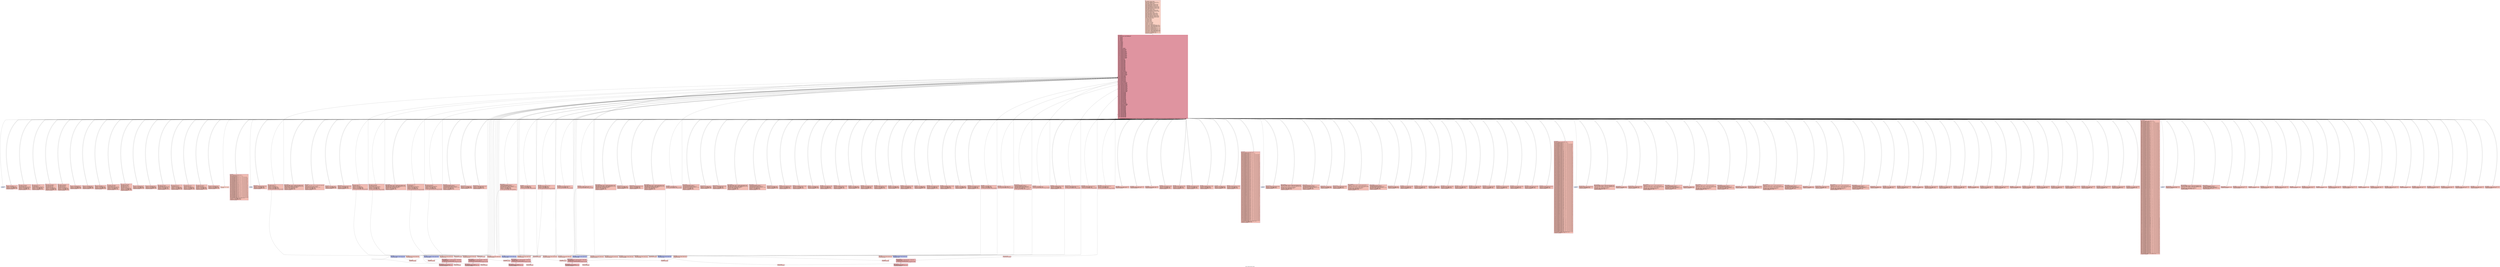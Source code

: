 digraph "CFG for 'complex_control_flow' function" {
	label="CFG for 'complex_control_flow' function";

	Node0x5e698cbe63e0 [shape=record,color="#3d50c3ff", style=filled, fillcolor="#f3947570" fontname="Courier",label="{3:\l|  %dummy.var538 = alloca i32, align 4\l  %cff.state397 = alloca i32, align 4\l  %fake.counter.phialloca394 = alloca i32, align 4\l  %fake.counter.reload395.alloca = alloca i32, align 4\l  %dummy.var363 = alloca i32, align 4\l  %cff.state262 = alloca i32, align 4\l  %fake.counter.phialloca255 = alloca i32, align 4\l  %fake.counter209.phialloca = alloca i32, align 4\l  %fake.counter216.phialloca = alloca i32, align 4\l  %fake.counter223.phialloca = alloca i32, align 4\l  %fake.counter230.phialloca = alloca i32, align 4\l  %fake.counter.reload256.alloca = alloca i32, align 4\l  %fake.counter209.reload.alloca = alloca i32, align 4\l  %fake.counter216.reload.alloca = alloca i32, align 4\l  %fake.counter223.reload.alloca = alloca i32, align 4\l  %fake.counter230.reload.alloca = alloca i32, align 4\l  %dummy.var198 = alloca i32, align 4\l  %cff.state122 = alloca i32, align 4\l  %fake.counter.phialloca118 = alloca i32, align 4\l  %fake.counter103.phialloca = alloca i32, align 4\l  %fake.counter.reload119.alloca = alloca i32, align 4\l  %fake.counter103.reload.alloca = alloca i32, align 4\l  %dummy.var92 = alloca i32, align 4\l  %cff.state61 = alloca i32, align 4\l  %fake.counter.phialloca = alloca i32, align 4\l  %fake.counter11.phialloca = alloca i32, align 4\l  %fake.counter18.phialloca = alloca i32, align 4\l  %fake.counter25.phialloca = alloca i32, align 4\l  %fake.counter32.phialloca = alloca i32, align 4\l  %fake.counter.reload.alloca = alloca i32, align 4\l  %fake.counter11.reload.alloca = alloca i32, align 4\l  %fake.counter18.reload.alloca = alloca i32, align 4\l  %fake.counter25.reload.alloca = alloca i32, align 4\l  %fake.counter32.reload.alloca = alloca i32, align 4\l  %dummy.var = alloca i32, align 4\l  %cff.state = alloca i32, align 4\l  %4 = alloca i32, align 4\l  %5 = alloca i32, align 4\l  %6 = alloca i32, align 4\l  %7 = alloca i32, align 4\l  %8 = alloca i32, align 4\l  %9 = alloca i32, align 4\l  %10 = alloca i32, align 4\l  store i32 %0, ptr %4, align 4\l  store i32 %1, ptr %5, align 4\l  store i32 %2, ptr %6, align 4\l  store i32 0, ptr %7, align 4\l  store i32 0, ptr %8, align 4\l  store i32 1, ptr %cff.state, align 4\l  store i32 undef, ptr %fake.counter.phialloca, align 4\l  store i32 undef, ptr %fake.counter11.phialloca, align 4\l  store i32 undef, ptr %fake.counter18.phialloca, align 4\l  store i32 undef, ptr %fake.counter25.phialloca, align 4\l  store i32 undef, ptr %fake.counter32.phialloca, align 4\l  store i32 24, ptr %cff.state61, align 4\l  store i32 undef, ptr %fake.counter.phialloca118, align 4\l  store i32 undef, ptr %fake.counter103.phialloca, align 4\l  store i32 71, ptr %cff.state122, align 4\l  store i32 undef, ptr %fake.counter.phialloca255, align 4\l  store i32 undef, ptr %fake.counter209.phialloca, align 4\l  store i32 undef, ptr %fake.counter216.phialloca, align 4\l  store i32 undef, ptr %fake.counter223.phialloca, align 4\l  store i32 undef, ptr %fake.counter230.phialloca, align 4\l  store i32 93, ptr %cff.state262, align 4\l  store i32 undef, ptr %fake.counter.phialloca394, align 4\l  store i32 137, ptr %cff.state397, align 4\l  br label %cff.dispatch398\l}"];
	Node0x5e698cbe63e0 -> Node0x5e698cc2c310;
	Node0x5e698cbe64c0 [shape=record,color="#3d50c3ff", style=filled, fillcolor="#e1675170" fontname="Courier",label="{11:\l|  %12 = load i32, ptr %8, align 4\l  %13 = load i32, ptr %4, align 4\l  %14 = icmp slt i32 %12, %13\l  %cff.next = select i1 %14, i32 2, i32 17\l  store i32 %cff.next, ptr %cff.state, align 4\l  store i32 24, ptr %cff.state61, align 4\l  store i32 71, ptr %cff.state122, align 4\l  store i32 93, ptr %cff.state262, align 4\l  store i32 137, ptr %cff.state397, align 4\l  br i1 false, label %fake.block592, label %cff.dispatch398\l|{<s0>T|<s1>F}}"];
	Node0x5e698cbe64c0:s0 -> Node0x5e698cc7f5a0;
	Node0x5e698cbe64c0:s1 -> Node0x5e698cc2c310;
	Node0x5e698cbe9910 [shape=record,color="#3d50c3ff", style=filled, fillcolor="#e1675170" fontname="Courier",label="{15:\l|  %16 = load i32, ptr %8, align 4\l  %17 = srem i32 %16, 2\l  %18 = icmp eq i32 %17, 0\l  %cff.next1 = select i1 %18, i32 3, i32 11\l  store i32 %cff.next1, ptr %cff.state, align 4\l  store i32 24, ptr %cff.state61, align 4\l  store i32 71, ptr %cff.state122, align 4\l  store i32 93, ptr %cff.state262, align 4\l  store i32 137, ptr %cff.state397, align 4\l  br i1 false, label %fake.loop.entry545, label %cff.dispatch398\l|{<s0>T|<s1>F}}"];
	Node0x5e698cbe9910:s0 -> Node0x5e698cc580a0;
	Node0x5e698cbe9910:s1 -> Node0x5e698cc2c310;
	Node0x5e698cbea180 [shape=record,color="#3d50c3ff", style=filled, fillcolor="#e1675170" fontname="Courier",label="{19:\l|  store i32 0, ptr %9, align 4\l  store i32 4, ptr %cff.state, align 4\l  store i32 24, ptr %cff.state61, align 4\l  store i32 71, ptr %cff.state122, align 4\l  store i32 93, ptr %cff.state262, align 4\l  store i32 137, ptr %cff.state397, align 4\l  br label %cff.dispatch398\l}"];
	Node0x5e698cbea180 -> Node0x5e698cc2c310;
	Node0x5e698cbea3d0 [shape=record,color="#3d50c3ff", style=filled, fillcolor="#e1675170" fontname="Courier",label="{20:\l|  %21 = load i32, ptr %9, align 4\l  %22 = load i32, ptr %5, align 4\l  %23 = icmp slt i32 %21, %22\l  %cff.next2 = select i1 %23, i32 5, i32 10\l  store i32 %cff.next2, ptr %cff.state, align 4\l  store i32 24, ptr %cff.state61, align 4\l  store i32 71, ptr %cff.state122, align 4\l  store i32 93, ptr %cff.state262, align 4\l  store i32 137, ptr %cff.state397, align 4\l  br label %cff.dispatch398\l}"];
	Node0x5e698cbea3d0 -> Node0x5e698cc2c310;
	Node0x5e698cbea5a0 [shape=record,color="#3d50c3ff", style=filled, fillcolor="#e1675170" fontname="Courier",label="{24:\l|  %25 = load i32, ptr %9, align 4\l  %26 = srem i32 %25, 3\l  %27 = icmp eq i32 %26, 0\l  %cff.next3 = select i1 %27, i32 6, i32 7\l  store i32 %cff.next3, ptr %cff.state, align 4\l  store i32 24, ptr %cff.state61, align 4\l  store i32 71, ptr %cff.state122, align 4\l  store i32 93, ptr %cff.state262, align 4\l  store i32 137, ptr %cff.state397, align 4\l  br label %cff.dispatch398\l}"];
	Node0x5e698cbea5a0 -> Node0x5e698cc2c310;
	Node0x5e698cbea800 [shape=record,color="#3d50c3ff", style=filled, fillcolor="#e1675170" fontname="Courier",label="{28:\l|  %29 = load i32, ptr %8, align 4\l  %30 = load i32, ptr %9, align 4\l  %31 = mul nsw i32 %29, %30\l  %32 = load i32, ptr %7, align 4\l  %33 = add nsw i32 %32, %31\l  store i32 %33, ptr %7, align 4\l  store i32 8, ptr %cff.state, align 4\l  store i32 24, ptr %cff.state61, align 4\l  store i32 71, ptr %cff.state122, align 4\l  store i32 93, ptr %cff.state262, align 4\l  store i32 137, ptr %cff.state397, align 4\l  br label %cff.dispatch398\l}"];
	Node0x5e698cbea800 -> Node0x5e698cc2c310;
	Node0x5e698cbea860 [shape=record,color="#3d50c3ff", style=filled, fillcolor="#e1675170" fontname="Courier",label="{34:\l|  %35 = load i32, ptr %8, align 4\l  %36 = load i32, ptr %9, align 4\l  %37 = add nsw i32 %35, %36\l  %38 = load i32, ptr %7, align 4\l  %39 = add nsw i32 %38, %37\l  store i32 %39, ptr %7, align 4\l  store i32 8, ptr %cff.state, align 4\l  store i32 24, ptr %cff.state61, align 4\l  store i32 71, ptr %cff.state122, align 4\l  store i32 93, ptr %cff.state262, align 4\l  store i32 137, ptr %cff.state397, align 4\l  br label %cff.dispatch398\l}"];
	Node0x5e698cbea860 -> Node0x5e698cc2c310;
	Node0x5e698cbeac60 [shape=record,color="#3d50c3ff", style=filled, fillcolor="#e1675170" fontname="Courier",label="{40:\l|  store i32 9, ptr %cff.state, align 4\l  store i32 24, ptr %cff.state61, align 4\l  store i32 71, ptr %cff.state122, align 4\l  store i32 93, ptr %cff.state262, align 4\l  store i32 137, ptr %cff.state397, align 4\l  br label %cff.dispatch398\l}"];
	Node0x5e698cbeac60 -> Node0x5e698cc2c310;
	Node0x5e698cbeb0e0 [shape=record,color="#3d50c3ff", style=filled, fillcolor="#e1675170" fontname="Courier",label="{41:\l|  %42 = load i32, ptr %9, align 4\l  %43 = add nsw i32 %42, 1\l  store i32 %43, ptr %9, align 4\l  store i32 4, ptr %cff.state, align 4\l  store i32 24, ptr %cff.state61, align 4\l  store i32 71, ptr %cff.state122, align 4\l  store i32 93, ptr %cff.state262, align 4\l  store i32 137, ptr %cff.state397, align 4\l  br i1 false, label %fake.then579, label %cff.dispatch398\l|{<s0>T|<s1>F}}"];
	Node0x5e698cbeb0e0:s0 -> Node0x5e698cc7e1c0;
	Node0x5e698cbeb0e0:s1 -> Node0x5e698cc2c310;
	Node0x5e698cbea600 [shape=record,color="#3d50c3ff", style=filled, fillcolor="#e1675170" fontname="Courier",label="{44:\l|  store i32 15, ptr %cff.state, align 4\l  store i32 24, ptr %cff.state61, align 4\l  store i32 71, ptr %cff.state122, align 4\l  store i32 93, ptr %cff.state262, align 4\l  store i32 137, ptr %cff.state397, align 4\l  br label %cff.dispatch398\l}"];
	Node0x5e698cbea600 -> Node0x5e698cc2c310;
	Node0x5e698cbea1e0 [shape=record,color="#3d50c3ff", style=filled, fillcolor="#e1675170" fontname="Courier",label="{45:\l|  store i32 0, ptr %10, align 4\l  store i32 12, ptr %cff.state, align 4\l  store i32 24, ptr %cff.state61, align 4\l  store i32 71, ptr %cff.state122, align 4\l  store i32 93, ptr %cff.state262, align 4\l  store i32 137, ptr %cff.state397, align 4\l  br label %cff.dispatch398\l}"];
	Node0x5e698cbea1e0 -> Node0x5e698cc2c310;
	Node0x5e698cbec010 [shape=record,color="#3d50c3ff", style=filled, fillcolor="#e1675170" fontname="Courier",label="{46:\l|  %47 = load i32, ptr %10, align 4\l  %48 = load i32, ptr %6, align 4\l  %49 = icmp slt i32 %47, %48\l  %cff.next4 = select i1 %49, i32 13, i32 14\l  store i32 %cff.next4, ptr %cff.state, align 4\l  store i32 24, ptr %cff.state61, align 4\l  store i32 71, ptr %cff.state122, align 4\l  store i32 93, ptr %cff.state262, align 4\l  store i32 137, ptr %cff.state397, align 4\l  br label %cff.dispatch398\l}"];
	Node0x5e698cbec010 -> Node0x5e698cc2c310;
	Node0x5e698cbeca80 [shape=record,color="#3d50c3ff", style=filled, fillcolor="#e1675170" fontname="Courier",label="{50:\l|  %51 = load i32, ptr %10, align 4\l  %52 = load i32, ptr %7, align 4\l  %53 = add nsw i32 %52, %51\l  store i32 %53, ptr %7, align 4\l  %54 = load i32, ptr %10, align 4\l  %55 = add nsw i32 %54, 2\l  store i32 %55, ptr %10, align 4\l  store i32 12, ptr %cff.state, align 4\l  store i32 24, ptr %cff.state61, align 4\l  store i32 71, ptr %cff.state122, align 4\l  store i32 93, ptr %cff.state262, align 4\l  store i32 137, ptr %cff.state397, align 4\l  br label %cff.dispatch398\l}"];
	Node0x5e698cbeca80 -> Node0x5e698cc2c310;
	Node0x5e698cbecae0 [shape=record,color="#3d50c3ff", style=filled, fillcolor="#e1675170" fontname="Courier",label="{56:\l|  store i32 15, ptr %cff.state, align 4\l  store i32 24, ptr %cff.state61, align 4\l  store i32 71, ptr %cff.state122, align 4\l  store i32 93, ptr %cff.state262, align 4\l  store i32 137, ptr %cff.state397, align 4\l  br label %cff.dispatch398\l}"];
	Node0x5e698cbecae0 -> Node0x5e698cc2c310;
	Node0x5e698cbebea0 [shape=record,color="#3d50c3ff", style=filled, fillcolor="#e1675170" fontname="Courier",label="{57:\l|  store i32 16, ptr %cff.state, align 4\l  store i32 24, ptr %cff.state61, align 4\l  store i32 71, ptr %cff.state122, align 4\l  store i32 93, ptr %cff.state262, align 4\l  store i32 137, ptr %cff.state397, align 4\l  br label %cff.dispatch398\l}"];
	Node0x5e698cbebea0 -> Node0x5e698cc2c310;
	Node0x5e698cbed1f0 [shape=record,color="#3d50c3ff", style=filled, fillcolor="#e1675170" fontname="Courier",label="{58:\l|  %59 = load i32, ptr %8, align 4\l  %60 = add nsw i32 %59, 1\l  store i32 %60, ptr %8, align 4\l  store i32 1, ptr %cff.state, align 4\l  store i32 24, ptr %cff.state61, align 4\l  store i32 71, ptr %cff.state122, align 4\l  store i32 93, ptr %cff.state262, align 4\l  store i32 137, ptr %cff.state397, align 4\l  br i1 false, label %fake.then576, label %cff.dispatch398\l|{<s0>T|<s1>F}}"];
	Node0x5e698cbed1f0:s0 -> Node0x5e698cc7dd40;
	Node0x5e698cbed1f0:s1 -> Node0x5e698cc2c310;
	Node0x5e698cbe9970 [shape=record,color="#3d50c3ff", style=filled, fillcolor="#e1675170" fontname="Courier",label="{61:\l|  %62 = load i32, ptr %7, align 4\l  %63 = icmp sgt i32 %62, 100\l  %cff.next5 = select i1 %63, i32 18, i32 19\l  store i32 %cff.next5, ptr %cff.state, align 4\l  store i32 24, ptr %cff.state61, align 4\l  store i32 71, ptr %cff.state122, align 4\l  store i32 93, ptr %cff.state262, align 4\l  store i32 137, ptr %cff.state397, align 4\l  br label %cff.dispatch398\l}"];
	Node0x5e698cbe9970 -> Node0x5e698cc2c310;
	Node0x5e698cbed6e0 [shape=record,color="#3d50c3ff", style=filled, fillcolor="#e1675170" fontname="Courier",label="{64:\l|  %65 = load i32, ptr %7, align 4\l  %66 = srem i32 %65, 100\l  store i32 %66, ptr %7, align 4\l  store i32 23, ptr %cff.state, align 4\l  store i32 24, ptr %cff.state61, align 4\l  store i32 71, ptr %cff.state122, align 4\l  store i32 93, ptr %cff.state262, align 4\l  store i32 137, ptr %cff.state397, align 4\l  br label %cff.dispatch398\l}"];
	Node0x5e698cbed6e0 -> Node0x5e698cc2c310;
	Node0x5e698cbed740 [shape=record,color="#3d50c3ff", style=filled, fillcolor="#e1675170" fontname="Courier",label="{67:\l|  %68 = load i32, ptr %7, align 4\l  %69 = icmp sgt i32 %68, 50\l  %cff.next6 = select i1 %69, i32 20, i32 21\l  store i32 %cff.next6, ptr %cff.state, align 4\l  store i32 24, ptr %cff.state61, align 4\l  store i32 71, ptr %cff.state122, align 4\l  store i32 93, ptr %cff.state262, align 4\l  store i32 137, ptr %cff.state397, align 4\l  br i1 false, label %fake.loop.entry559, label %cff.dispatch398\l|{<s0>T|<s1>F}}"];
	Node0x5e698cbed740:s0 -> Node0x5e698cc7c6a0;
	Node0x5e698cbed740:s1 -> Node0x5e698cc2c310;
	Node0x5e698cbedc50 [shape=record,color="#3d50c3ff", style=filled, fillcolor="#e1675170" fontname="Courier",label="{70:\l|  %71 = load i32, ptr %7, align 4\l  %72 = mul nsw i32 %71, 2\l  store i32 %72, ptr %7, align 4\l  store i32 22, ptr %cff.state, align 4\l  store i32 24, ptr %cff.state61, align 4\l  store i32 71, ptr %cff.state122, align 4\l  store i32 93, ptr %cff.state262, align 4\l  store i32 137, ptr %cff.state397, align 4\l  br label %cff.dispatch398\l}"];
	Node0x5e698cbedc50 -> Node0x5e698cc2c310;
	Node0x5e698cbedcb0 [shape=record,color="#3d50c3ff", style=filled, fillcolor="#e1675170" fontname="Courier",label="{73:\l|  %74 = load i32, ptr %7, align 4\l  %75 = add nsw i32 %74, 50\l  store i32 %75, ptr %7, align 4\l  store i32 22, ptr %cff.state, align 4\l  store i32 24, ptr %cff.state61, align 4\l  store i32 71, ptr %cff.state122, align 4\l  store i32 93, ptr %cff.state262, align 4\l  store i32 137, ptr %cff.state397, align 4\l  br label %cff.dispatch398\l}"];
	Node0x5e698cbedcb0 -> Node0x5e698cc2c310;
	Node0x5e698cbedfb0 [shape=record,color="#3d50c3ff", style=filled, fillcolor="#e1675170" fontname="Courier",label="{76:\l|  store i32 23, ptr %cff.state, align 4\l  store i32 24, ptr %cff.state61, align 4\l  store i32 71, ptr %cff.state122, align 4\l  store i32 93, ptr %cff.state262, align 4\l  store i32 137, ptr %cff.state397, align 4\l  br label %cff.dispatch398\l}"];
	Node0x5e698cbedfb0 -> Node0x5e698cc2c310;
	Node0x5e698cbeda40 [shape=record,color="#3d50c3ff", style=filled, fillcolor="#f3947570" fontname="Courier",label="{77:\l|  %78 = load i32, ptr %7, align 4\l  ret i32 %78\l}"];
	Node0x5e698cbfc060 [shape=record,color="#3d50c3ff", style=filled, fillcolor="#e1675170" fontname="Courier",label="{cff.dispatch:\l|  %cff.cur = load i32, ptr %cff.state, align 4\l  %79 = icmp eq i32 %cff.cur, 1\l  %cff.case.select = select i1 %79, i32 1, i32 25\l  %80 = icmp eq i32 %cff.cur, 2\l  %cff.case.select65 = select i1 %80, i32 2, i32 %cff.case.select\l  %81 = icmp eq i32 %cff.cur, 3\l  %cff.case.select66 = select i1 %81, i32 3, i32 %cff.case.select65\l  %82 = icmp eq i32 %cff.cur, 4\l  %cff.case.select67 = select i1 %82, i32 4, i32 %cff.case.select66\l  %83 = icmp eq i32 %cff.cur, 5\l  %cff.case.select68 = select i1 %83, i32 5, i32 %cff.case.select67\l  %84 = icmp eq i32 %cff.cur, 6\l  %cff.case.select69 = select i1 %84, i32 6, i32 %cff.case.select68\l  %85 = icmp eq i32 %cff.cur, 7\l  %cff.case.select70 = select i1 %85, i32 7, i32 %cff.case.select69\l  %86 = icmp eq i32 %cff.cur, 8\l  %cff.case.select71 = select i1 %86, i32 8, i32 %cff.case.select70\l  %87 = icmp eq i32 %cff.cur, 9\l  %cff.case.select72 = select i1 %87, i32 9, i32 %cff.case.select71\l  %88 = icmp eq i32 %cff.cur, 10\l  %cff.case.select73 = select i1 %88, i32 10, i32 %cff.case.select72\l  %89 = icmp eq i32 %cff.cur, 11\l  %cff.case.select74 = select i1 %89, i32 11, i32 %cff.case.select73\l  %90 = icmp eq i32 %cff.cur, 12\l  %cff.case.select75 = select i1 %90, i32 12, i32 %cff.case.select74\l  %91 = icmp eq i32 %cff.cur, 13\l  %cff.case.select76 = select i1 %91, i32 13, i32 %cff.case.select75\l  %92 = icmp eq i32 %cff.cur, 14\l  %cff.case.select77 = select i1 %92, i32 14, i32 %cff.case.select76\l  %93 = icmp eq i32 %cff.cur, 15\l  %cff.case.select78 = select i1 %93, i32 15, i32 %cff.case.select77\l  %94 = icmp eq i32 %cff.cur, 16\l  %cff.case.select79 = select i1 %94, i32 16, i32 %cff.case.select78\l  %95 = icmp eq i32 %cff.cur, 17\l  %cff.case.select80 = select i1 %95, i32 17, i32 %cff.case.select79\l  %96 = icmp eq i32 %cff.cur, 18\l  %cff.case.select81 = select i1 %96, i32 18, i32 %cff.case.select80\l  %97 = icmp eq i32 %cff.cur, 19\l  %cff.case.select82 = select i1 %97, i32 19, i32 %cff.case.select81\l  %98 = icmp eq i32 %cff.cur, 20\l  %cff.case.select83 = select i1 %98, i32 20, i32 %cff.case.select82\l  %99 = icmp eq i32 %cff.cur, 21\l  %cff.case.select84 = select i1 %99, i32 21, i32 %cff.case.select83\l  %100 = icmp eq i32 %cff.cur, 22\l  %cff.case.select85 = select i1 %100, i32 22, i32 %cff.case.select84\l  %101 = icmp eq i32 %cff.cur, 23\l  %cff.case.select86 = select i1 %101, i32 23, i32 %cff.case.select85\l  store i32 %cff.case.select86, ptr %cff.state61, align 4\l  store i32 71, ptr %cff.state122, align 4\l  store i32 93, ptr %cff.state262, align 4\l  store i32 137, ptr %cff.state397, align 4\l  br label %cff.dispatch398\l}"];
	Node0x5e698cbfc060 -> Node0x5e698cc2c310;
	Node0x5e698cbfc0c0 [shape=record,color="#3d50c3ff", style=filled, fillcolor="#c7d7f070" fontname="Courier",label="{cff.default:\l|  unreachable\l}"];
	Node0x5e698cc00180 [shape=record,color="#3d50c3ff", style=filled, fillcolor="#e1675170" fontname="Courier",label="{fake.loop.entry:\l|  store i32 0, ptr %fake.counter.phialloca, align 4\l  store i32 27, ptr %cff.state61, align 4\l  store i32 71, ptr %cff.state122, align 4\l  store i32 93, ptr %cff.state262, align 4\l  store i32 137, ptr %cff.state397, align 4\l  br label %cff.dispatch398\l}"];
	Node0x5e698cc00180 -> Node0x5e698cc2c310;
	Node0x5e698cc001e0 [shape=record,color="#3d50c3ff", style=filled, fillcolor="#e1675170" fontname="Courier",label="{fake.loop.header:\l|  %fake.counter.reload56 = load i32, ptr %fake.counter.phialloca, align 4\l  %fake.counter.reload = load i32, ptr %fake.counter.phialloca, align 4\l  store i32 %fake.counter.reload, ptr %fake.counter.reload.alloca, align 4\l  %fake.cond = icmp slt i32 %fake.counter.reload56, 10\l  %cff.next87 = select i1 %fake.cond, i32 28, i32 29\l  store i32 %cff.next87, ptr %cff.state61, align 4\l  store i32 71, ptr %cff.state122, align 4\l  store i32 93, ptr %cff.state262, align 4\l  store i32 137, ptr %cff.state397, align 4\l  br label %cff.dispatch398\l}"];
	Node0x5e698cc001e0 -> Node0x5e698cc2c310;
	Node0x5e698cc00270 [shape=record,color="#3d50c3ff", style=filled, fillcolor="#e1675170" fontname="Courier",label="{fake.loop.body:\l|  %fake.counter.reload.reload = load i32, ptr %fake.counter.reload.alloca,\l... align 4\l  %fake.inc = add i32 %fake.counter.reload.reload, 1\l  store volatile i32 486, ptr %dummy.var, align 4\l  store i32 %fake.inc, ptr %fake.counter.phialloca, align 4\l  store i32 27, ptr %cff.state61, align 4\l  store i32 71, ptr %cff.state122, align 4\l  store i32 93, ptr %cff.state262, align 4\l  store i32 137, ptr %cff.state397, align 4\l  br label %cff.dispatch398\l}"];
	Node0x5e698cc00270 -> Node0x5e698cc2c310;
	Node0x5e698cc00300 [shape=record,color="#3d50c3ff", style=filled, fillcolor="#e1675170" fontname="Courier",label="{fake.loop.exit:\l|  store i32 24, ptr %cff.state61, align 4\l  store i32 71, ptr %cff.state122, align 4\l  store i32 93, ptr %cff.state262, align 4\l  store i32 137, ptr %cff.state397, align 4\l  br label %cff.dispatch398\l}"];
	Node0x5e698cc00300 -> Node0x5e698cc2c310;
	Node0x5e698cc00760 [shape=record,color="#3d50c3ff", style=filled, fillcolor="#e1675170" fontname="Courier",label="{fake.loop.entry7:\l|  store i32 0, ptr %fake.counter11.phialloca, align 4\l  store i32 31, ptr %cff.state61, align 4\l  store i32 71, ptr %cff.state122, align 4\l  store i32 93, ptr %cff.state262, align 4\l  store i32 137, ptr %cff.state397, align 4\l  br label %cff.dispatch398\l}"];
	Node0x5e698cc00760 -> Node0x5e698cc2c310;
	Node0x5e698cc007f0 [shape=record,color="#3d50c3ff", style=filled, fillcolor="#e1675170" fontname="Courier",label="{fake.loop.header8:\l|  %fake.counter11.reload57 = load i32, ptr %fake.counter11.phialloca, align 4\l  %fake.counter11.reload = load i32, ptr %fake.counter11.phialloca, align 4\l  store i32 %fake.counter11.reload, ptr %fake.counter11.reload.alloca, align 4\l  %fake.cond12 = icmp slt i32 %fake.counter11.reload57, 10\l  %cff.next88 = select i1 %fake.cond12, i32 32, i32 33\l  store i32 %cff.next88, ptr %cff.state61, align 4\l  store i32 71, ptr %cff.state122, align 4\l  store i32 93, ptr %cff.state262, align 4\l  store i32 137, ptr %cff.state397, align 4\l  br label %cff.dispatch398\l}"];
	Node0x5e698cc007f0 -> Node0x5e698cc2c310;
	Node0x5e698cc00880 [shape=record,color="#3d50c3ff", style=filled, fillcolor="#e1675170" fontname="Courier",label="{fake.loop.body9:\l|  %fake.counter11.reload.reload = load i32, ptr\l... %fake.counter11.reload.alloca, align 4\l  %fake.inc13 = add i32 %fake.counter11.reload.reload, 1\l  store volatile i32 7621, ptr %dummy.var, align 4\l  store i32 %fake.inc13, ptr %fake.counter11.phialloca, align 4\l  store i32 31, ptr %cff.state61, align 4\l  store i32 71, ptr %cff.state122, align 4\l  store i32 93, ptr %cff.state262, align 4\l  store i32 137, ptr %cff.state397, align 4\l  br label %cff.dispatch398\l}"];
	Node0x5e698cc00880 -> Node0x5e698cc2c310;
	Node0x5e698cc00910 [shape=record,color="#3d50c3ff", style=filled, fillcolor="#e1675170" fontname="Courier",label="{fake.loop.exit10:\l|  store i32 24, ptr %cff.state61, align 4\l  store i32 71, ptr %cff.state122, align 4\l  store i32 93, ptr %cff.state262, align 4\l  store i32 137, ptr %cff.state397, align 4\l  br label %cff.dispatch398\l}"];
	Node0x5e698cc00910 -> Node0x5e698cc2c310;
	Node0x5e698cc013c0 [shape=record,color="#3d50c3ff", style=filled, fillcolor="#e1675170" fontname="Courier",label="{fake.loop.entry14:\l|  store i32 0, ptr %fake.counter18.phialloca, align 4\l  store i32 35, ptr %cff.state61, align 4\l  store i32 71, ptr %cff.state122, align 4\l  store i32 93, ptr %cff.state262, align 4\l  store i32 137, ptr %cff.state397, align 4\l  br label %cff.dispatch398\l}"];
	Node0x5e698cc013c0 -> Node0x5e698cc2c310;
	Node0x5e698cc01450 [shape=record,color="#3d50c3ff", style=filled, fillcolor="#e1675170" fontname="Courier",label="{fake.loop.header15:\l|  %fake.counter18.reload58 = load i32, ptr %fake.counter18.phialloca, align 4\l  %fake.counter18.reload = load i32, ptr %fake.counter18.phialloca, align 4\l  store i32 %fake.counter18.reload, ptr %fake.counter18.reload.alloca, align 4\l  %fake.cond19 = icmp slt i32 %fake.counter18.reload58, 10\l  %cff.next89 = select i1 %fake.cond19, i32 36, i32 37\l  store i32 %cff.next89, ptr %cff.state61, align 4\l  store i32 71, ptr %cff.state122, align 4\l  store i32 93, ptr %cff.state262, align 4\l  store i32 137, ptr %cff.state397, align 4\l  br label %cff.dispatch398\l}"];
	Node0x5e698cc01450 -> Node0x5e698cc2c310;
	Node0x5e698cc014e0 [shape=record,color="#3d50c3ff", style=filled, fillcolor="#e1675170" fontname="Courier",label="{fake.loop.body16:\l|  %fake.counter18.reload.reload = load i32, ptr\l... %fake.counter18.reload.alloca, align 4\l  %fake.inc20 = add i32 %fake.counter18.reload.reload, 1\l  store volatile i32 198, ptr %dummy.var, align 4\l  store i32 %fake.inc20, ptr %fake.counter18.phialloca, align 4\l  store i32 35, ptr %cff.state61, align 4\l  store i32 71, ptr %cff.state122, align 4\l  store i32 93, ptr %cff.state262, align 4\l  store i32 137, ptr %cff.state397, align 4\l  br i1 false, label %fake.block593, label %cff.dispatch398\l|{<s0>T|<s1>F}}"];
	Node0x5e698cc014e0:s0 -> Node0x5e698cc7f780;
	Node0x5e698cc014e0:s1 -> Node0x5e698cc2c310;
	Node0x5e698cc01570 [shape=record,color="#3d50c3ff", style=filled, fillcolor="#e1675170" fontname="Courier",label="{fake.loop.exit17:\l|  store i32 24, ptr %cff.state61, align 4\l  store i32 71, ptr %cff.state122, align 4\l  store i32 93, ptr %cff.state262, align 4\l  store i32 137, ptr %cff.state397, align 4\l  br label %cff.dispatch398\l}"];
	Node0x5e698cc01570 -> Node0x5e698cc2c310;
	Node0x5e698cc01be0 [shape=record,color="#3d50c3ff", style=filled, fillcolor="#e1675170" fontname="Courier",label="{fake.loop.entry21:\l|  store i32 0, ptr %fake.counter25.phialloca, align 4\l  store i32 39, ptr %cff.state61, align 4\l  store i32 71, ptr %cff.state122, align 4\l  store i32 93, ptr %cff.state262, align 4\l  store i32 137, ptr %cff.state397, align 4\l  br label %cff.dispatch398\l}"];
	Node0x5e698cc01be0 -> Node0x5e698cc2c310;
	Node0x5e698cc01c70 [shape=record,color="#3d50c3ff", style=filled, fillcolor="#e1675170" fontname="Courier",label="{fake.loop.header22:\l|  %fake.counter25.reload59 = load i32, ptr %fake.counter25.phialloca, align 4\l  %fake.counter25.reload = load i32, ptr %fake.counter25.phialloca, align 4\l  store i32 %fake.counter25.reload, ptr %fake.counter25.reload.alloca, align 4\l  %fake.cond26 = icmp slt i32 %fake.counter25.reload59, 10\l  %cff.next90 = select i1 %fake.cond26, i32 40, i32 41\l  store i32 %cff.next90, ptr %cff.state61, align 4\l  store i32 71, ptr %cff.state122, align 4\l  store i32 93, ptr %cff.state262, align 4\l  store i32 137, ptr %cff.state397, align 4\l  br label %cff.dispatch398\l}"];
	Node0x5e698cc01c70 -> Node0x5e698cc2c310;
	Node0x5e698cc01d00 [shape=record,color="#3d50c3ff", style=filled, fillcolor="#e1675170" fontname="Courier",label="{fake.loop.body23:\l|  %fake.counter25.reload.reload = load i32, ptr\l... %fake.counter25.reload.alloca, align 4\l  %fake.inc27 = add i32 %fake.counter25.reload.reload, 1\l  store volatile i32 292, ptr %dummy.var, align 4\l  store i32 %fake.inc27, ptr %fake.counter25.phialloca, align 4\l  store i32 39, ptr %cff.state61, align 4\l  store i32 71, ptr %cff.state122, align 4\l  store i32 93, ptr %cff.state262, align 4\l  store i32 137, ptr %cff.state397, align 4\l  br label %cff.dispatch398\l}"];
	Node0x5e698cc01d00 -> Node0x5e698cc2c310;
	Node0x5e698cc01d90 [shape=record,color="#3d50c3ff", style=filled, fillcolor="#e1675170" fontname="Courier",label="{fake.loop.exit24:\l|  store i32 24, ptr %cff.state61, align 4\l  store i32 71, ptr %cff.state122, align 4\l  store i32 93, ptr %cff.state262, align 4\l  store i32 137, ptr %cff.state397, align 4\l  br label %cff.dispatch398\l}"];
	Node0x5e698cc01d90 -> Node0x5e698cc2c310;
	Node0x5e698cc02430 [shape=record,color="#3d50c3ff", style=filled, fillcolor="#e1675170" fontname="Courier",label="{fake.loop.entry28:\l|  store i32 0, ptr %fake.counter32.phialloca, align 4\l  store i32 43, ptr %cff.state61, align 4\l  store i32 71, ptr %cff.state122, align 4\l  store i32 93, ptr %cff.state262, align 4\l  store i32 137, ptr %cff.state397, align 4\l  br label %cff.dispatch398\l}"];
	Node0x5e698cc02430 -> Node0x5e698cc2c310;
	Node0x5e698cc024c0 [shape=record,color="#3d50c3ff", style=filled, fillcolor="#e1675170" fontname="Courier",label="{fake.loop.header29:\l|  %fake.counter32.reload60 = load i32, ptr %fake.counter32.phialloca, align 4\l  %fake.counter32.reload = load i32, ptr %fake.counter32.phialloca, align 4\l  store i32 %fake.counter32.reload, ptr %fake.counter32.reload.alloca, align 4\l  %fake.cond33 = icmp slt i32 %fake.counter32.reload60, 10\l  %cff.next91 = select i1 %fake.cond33, i32 44, i32 45\l  store i32 %cff.next91, ptr %cff.state61, align 4\l  store i32 71, ptr %cff.state122, align 4\l  store i32 93, ptr %cff.state262, align 4\l  store i32 137, ptr %cff.state397, align 4\l  br label %cff.dispatch398\l}"];
	Node0x5e698cc024c0 -> Node0x5e698cc2c310;
	Node0x5e698cc02550 [shape=record,color="#3d50c3ff", style=filled, fillcolor="#e1675170" fontname="Courier",label="{fake.loop.body30:\l|  %fake.counter32.reload.reload = load i32, ptr\l... %fake.counter32.reload.alloca, align 4\l  %fake.inc34 = add i32 %fake.counter32.reload.reload, 1\l  store volatile i32 367, ptr %dummy.var, align 4\l  store i32 %fake.inc34, ptr %fake.counter32.phialloca, align 4\l  store i32 43, ptr %cff.state61, align 4\l  store i32 71, ptr %cff.state122, align 4\l  store i32 93, ptr %cff.state262, align 4\l  store i32 137, ptr %cff.state397, align 4\l  br label %cff.dispatch398\l}"];
	Node0x5e698cc02550 -> Node0x5e698cc2c310;
	Node0x5e698cc025e0 [shape=record,color="#3d50c3ff", style=filled, fillcolor="#e1675170" fontname="Courier",label="{fake.loop.exit31:\l|  store i32 24, ptr %cff.state61, align 4\l  store i32 71, ptr %cff.state122, align 4\l  store i32 93, ptr %cff.state262, align 4\l  store i32 137, ptr %cff.state397, align 4\l  br label %cff.dispatch398\l}"];
	Node0x5e698cc025e0 -> Node0x5e698cc2c310;
	Node0x5e698cbe9cf0 [shape=record,color="#3d50c3ff", style=filled, fillcolor="#e1675170" fontname="Courier",label="{fake.then:\l|  store volatile i32 87, ptr %dummy.var, align 4\l  store i32 48, ptr %cff.state61, align 4\l  store i32 71, ptr %cff.state122, align 4\l  store i32 93, ptr %cff.state262, align 4\l  store i32 137, ptr %cff.state397, align 4\l  br label %cff.dispatch398\l}"];
	Node0x5e698cbe9cf0 -> Node0x5e698cc2c310;
	Node0x5e698cbe9d80 [shape=record,color="#3d50c3ff", style=filled, fillcolor="#e1675170" fontname="Courier",label="{fake.else:\l|  store volatile i32 87091200, ptr %dummy.var, align 4\l  store i32 48, ptr %cff.state61, align 4\l  store i32 71, ptr %cff.state122, align 4\l  store i32 93, ptr %cff.state262, align 4\l  store i32 137, ptr %cff.state397, align 4\l  br label %cff.dispatch398\l}"];
	Node0x5e698cbe9d80 -> Node0x5e698cc2c310;
	Node0x5e698cbe9e10 [shape=record,color="#3d50c3ff", style=filled, fillcolor="#e1675170" fontname="Courier",label="{fake.merge:\l|  store i32 24, ptr %cff.state61, align 4\l  store i32 71, ptr %cff.state122, align 4\l  store i32 93, ptr %cff.state262, align 4\l  store i32 137, ptr %cff.state397, align 4\l  br label %cff.dispatch398\l}"];
	Node0x5e698cbe9e10 -> Node0x5e698cc2c310;
	Node0x5e698cc04040 [shape=record,color="#3d50c3ff", style=filled, fillcolor="#e1675170" fontname="Courier",label="{fake.then35:\l|  store volatile i32 78, ptr %dummy.var, align 4\l  store i32 51, ptr %cff.state61, align 4\l  store i32 71, ptr %cff.state122, align 4\l  store i32 93, ptr %cff.state262, align 4\l  store i32 137, ptr %cff.state397, align 4\l  br label %cff.dispatch398\l}"];
	Node0x5e698cc04040 -> Node0x5e698cc2c310;
	Node0x5e698cc040d0 [shape=record,color="#3d50c3ff", style=filled, fillcolor="#e1675170" fontname="Courier",label="{fake.else36:\l|  store volatile i32 8709120, ptr %dummy.var, align 4\l  store i32 51, ptr %cff.state61, align 4\l  store i32 71, ptr %cff.state122, align 4\l  store i32 93, ptr %cff.state262, align 4\l  store i32 137, ptr %cff.state397, align 4\l  br label %cff.dispatch398\l}"];
	Node0x5e698cc040d0 -> Node0x5e698cc2c310;
	Node0x5e698cc04160 [shape=record,color="#3d50c3ff", style=filled, fillcolor="#e1675170" fontname="Courier",label="{fake.merge37:\l|  store i32 24, ptr %cff.state61, align 4\l  store i32 71, ptr %cff.state122, align 4\l  store i32 93, ptr %cff.state262, align 4\l  store i32 137, ptr %cff.state397, align 4\l  br label %cff.dispatch398\l}"];
	Node0x5e698cc04160 -> Node0x5e698cc2c310;
	Node0x5e698cc044c0 [shape=record,color="#3d50c3ff", style=filled, fillcolor="#e1675170" fontname="Courier",label="{fake.then38:\l|  store volatile i32 52, ptr %dummy.var, align 4\l  store i32 54, ptr %cff.state61, align 4\l  store i32 71, ptr %cff.state122, align 4\l  store i32 93, ptr %cff.state262, align 4\l  store i32 137, ptr %cff.state397, align 4\l  br label %cff.dispatch398\l}"];
	Node0x5e698cc044c0 -> Node0x5e698cc2c310;
	Node0x5e698cc04550 [shape=record,color="#3d50c3ff", style=filled, fillcolor="#e1675170" fontname="Courier",label="{fake.else39:\l|  store volatile i32 2880, ptr %dummy.var, align 4\l  store i32 54, ptr %cff.state61, align 4\l  store i32 71, ptr %cff.state122, align 4\l  store i32 93, ptr %cff.state262, align 4\l  store i32 137, ptr %cff.state397, align 4\l  br label %cff.dispatch398\l}"];
	Node0x5e698cc04550 -> Node0x5e698cc2c310;
	Node0x5e698cc045e0 [shape=record,color="#3d50c3ff", style=filled, fillcolor="#e1675170" fontname="Courier",label="{fake.merge40:\l|  store i32 24, ptr %cff.state61, align 4\l  store i32 71, ptr %cff.state122, align 4\l  store i32 93, ptr %cff.state262, align 4\l  store i32 137, ptr %cff.state397, align 4\l  br label %cff.dispatch398\l}"];
	Node0x5e698cc045e0 -> Node0x5e698cc2c310;
	Node0x5e698cbff560 [shape=record,color="#3d50c3ff", style=filled, fillcolor="#e1675170" fontname="Courier",label="{fake.then41:\l|  store volatile i32 52, ptr %dummy.var, align 4\l  store i32 57, ptr %cff.state61, align 4\l  store i32 71, ptr %cff.state122, align 4\l  store i32 93, ptr %cff.state262, align 4\l  store i32 137, ptr %cff.state397, align 4\l  br i1 false, label %fake.loop.entry566, label %cff.dispatch398\l|{<s0>T|<s1>F}}"];
	Node0x5e698cbff560:s0 -> Node0x5e698cc7cfb0;
	Node0x5e698cbff560:s1 -> Node0x5e698cc2c310;
	Node0x5e698cbff5f0 [shape=record,color="#3d50c3ff", style=filled, fillcolor="#e1675170" fontname="Courier",label="{fake.else42:\l|  store volatile i32 2880, ptr %dummy.var, align 4\l  store i32 57, ptr %cff.state61, align 4\l  store i32 71, ptr %cff.state122, align 4\l  store i32 93, ptr %cff.state262, align 4\l  store i32 137, ptr %cff.state397, align 4\l  br label %cff.dispatch398\l}"];
	Node0x5e698cbff5f0 -> Node0x5e698cc2c310;
	Node0x5e698cbff680 [shape=record,color="#3d50c3ff", style=filled, fillcolor="#e1675170" fontname="Courier",label="{fake.merge43:\l|  store i32 24, ptr %cff.state61, align 4\l  store i32 71, ptr %cff.state122, align 4\l  store i32 93, ptr %cff.state262, align 4\l  store i32 137, ptr %cff.state397, align 4\l  br label %cff.dispatch398\l}"];
	Node0x5e698cbff680 -> Node0x5e698cc2c310;
	Node0x5e698cbff9e0 [shape=record,color="#3d50c3ff", style=filled, fillcolor="#e1675170" fontname="Courier",label="{fake.then44:\l|  store volatile i32 87, ptr %dummy.var, align 4\l  store i32 60, ptr %cff.state61, align 4\l  store i32 71, ptr %cff.state122, align 4\l  store i32 93, ptr %cff.state262, align 4\l  store i32 137, ptr %cff.state397, align 4\l  br label %cff.dispatch398\l}"];
	Node0x5e698cbff9e0 -> Node0x5e698cc2c310;
	Node0x5e698cc05680 [shape=record,color="#3d50c3ff", style=filled, fillcolor="#e1675170" fontname="Courier",label="{fake.else45:\l|  store volatile i32 87091200, ptr %dummy.var, align 4\l  store i32 60, ptr %cff.state61, align 4\l  store i32 71, ptr %cff.state122, align 4\l  store i32 93, ptr %cff.state262, align 4\l  store i32 137, ptr %cff.state397, align 4\l  br label %cff.dispatch398\l}"];
	Node0x5e698cc05680 -> Node0x5e698cc2c310;
	Node0x5e698cc056e0 [shape=record,color="#3d50c3ff", style=filled, fillcolor="#e1675170" fontname="Courier",label="{fake.merge46:\l|  store i32 24, ptr %cff.state61, align 4\l  store i32 71, ptr %cff.state122, align 4\l  store i32 93, ptr %cff.state262, align 4\l  store i32 137, ptr %cff.state397, align 4\l  br label %cff.dispatch398\l}"];
	Node0x5e698cc056e0 -> Node0x5e698cc2c310;
	Node0x5e698cc05a40 [shape=record,color="#3d50c3ff", style=filled, fillcolor="#e1675170" fontname="Courier",label="{fake.then47:\l|  store volatile i32 70, ptr %dummy.var, align 4\l  store i32 63, ptr %cff.state61, align 4\l  store i32 71, ptr %cff.state122, align 4\l  store i32 93, ptr %cff.state262, align 4\l  store i32 137, ptr %cff.state397, align 4\l  br label %cff.dispatch398\l}"];
	Node0x5e698cc05a40 -> Node0x5e698cc2c310;
	Node0x5e698cc05ad0 [shape=record,color="#3d50c3ff", style=filled, fillcolor="#e1675170" fontname="Courier",label="{fake.else48:\l|  store volatile i32 967680, ptr %dummy.var, align 4\l  store i32 63, ptr %cff.state61, align 4\l  store i32 71, ptr %cff.state122, align 4\l  store i32 93, ptr %cff.state262, align 4\l  store i32 137, ptr %cff.state397, align 4\l  br label %cff.dispatch398\l}"];
	Node0x5e698cc05ad0 -> Node0x5e698cc2c310;
	Node0x5e698cc05b60 [shape=record,color="#3d50c3ff", style=filled, fillcolor="#e1675170" fontname="Courier",label="{fake.merge49:\l|  store i32 24, ptr %cff.state61, align 4\l  store i32 71, ptr %cff.state122, align 4\l  store i32 93, ptr %cff.state262, align 4\l  store i32 137, ptr %cff.state397, align 4\l  br i1 false, label %fake.then585, label %cff.dispatch398\l|{<s0>T|<s1>F}}"];
	Node0x5e698cc05b60:s0 -> Node0x5e698cc7eac0;
	Node0x5e698cc05b60:s1 -> Node0x5e698cc2c310;
	Node0x5e698cc05ec0 [shape=record,color="#3d50c3ff", style=filled, fillcolor="#e1675170" fontname="Courier",label="{fake.then50:\l|  store volatile i32 48, ptr %dummy.var, align 4\l  store i32 66, ptr %cff.state61, align 4\l  store i32 71, ptr %cff.state122, align 4\l  store i32 93, ptr %cff.state262, align 4\l  store i32 137, ptr %cff.state397, align 4\l  br label %cff.dispatch398\l}"];
	Node0x5e698cc05ec0 -> Node0x5e698cc2c310;
	Node0x5e698cc05f50 [shape=record,color="#3d50c3ff", style=filled, fillcolor="#e1675170" fontname="Courier",label="{fake.else51:\l|  store volatile i32 576, ptr %dummy.var, align 4\l  store i32 66, ptr %cff.state61, align 4\l  store i32 71, ptr %cff.state122, align 4\l  store i32 93, ptr %cff.state262, align 4\l  store i32 137, ptr %cff.state397, align 4\l  br label %cff.dispatch398\l}"];
	Node0x5e698cc05f50 -> Node0x5e698cc2c310;
	Node0x5e698cc05fe0 [shape=record,color="#3d50c3ff", style=filled, fillcolor="#e1675170" fontname="Courier",label="{fake.merge52:\l|  store i32 24, ptr %cff.state61, align 4\l  store i32 71, ptr %cff.state122, align 4\l  store i32 93, ptr %cff.state262, align 4\l  store i32 137, ptr %cff.state397, align 4\l  br i1 false, label %fake.block591, label %cff.dispatch398\l|{<s0>T|<s1>F}}"];
	Node0x5e698cc05fe0:s0 -> Node0x5e698cc7f3c0;
	Node0x5e698cc05fe0:s1 -> Node0x5e698cc2c310;
	Node0x5e698cc06340 [shape=record,color="#3d50c3ff", style=filled, fillcolor="#e1675170" fontname="Courier",label="{fake.then53:\l|  store volatile i32 63, ptr %dummy.var, align 4\l  store i32 69, ptr %cff.state61, align 4\l  store i32 71, ptr %cff.state122, align 4\l  store i32 93, ptr %cff.state262, align 4\l  store i32 137, ptr %cff.state397, align 4\l  br label %cff.dispatch398\l}"];
	Node0x5e698cc06340 -> Node0x5e698cc2c310;
	Node0x5e698cc063d0 [shape=record,color="#3d50c3ff", style=filled, fillcolor="#e1675170" fontname="Courier",label="{fake.else54:\l|  store volatile i32 120960, ptr %dummy.var, align 4\l  store i32 69, ptr %cff.state61, align 4\l  store i32 71, ptr %cff.state122, align 4\l  store i32 93, ptr %cff.state262, align 4\l  store i32 137, ptr %cff.state397, align 4\l  br label %cff.dispatch398\l}"];
	Node0x5e698cc063d0 -> Node0x5e698cc2c310;
	Node0x5e698cc06460 [shape=record,color="#3d50c3ff", style=filled, fillcolor="#e1675170" fontname="Courier",label="{fake.merge55:\l|  store i32 24, ptr %cff.state61, align 4\l  store i32 71, ptr %cff.state122, align 4\l  store i32 93, ptr %cff.state262, align 4\l  store i32 137, ptr %cff.state397, align 4\l  br label %cff.dispatch398\l}"];
	Node0x5e698cc06460 -> Node0x5e698cc2c310;
	Node0x5e698cc067c0 [shape=record,color="#3d50c3ff", style=filled, fillcolor="#e1675170" fontname="Courier",label="{fake.block:\l|  store volatile i32 27421, ptr %dummy.var, align 4\l  store i32 24, ptr %cff.state61, align 4\l  store i32 71, ptr %cff.state122, align 4\l  store i32 93, ptr %cff.state262, align 4\l  store i32 137, ptr %cff.state397, align 4\l  br label %cff.dispatch398\l}"];
	Node0x5e698cc067c0 -> Node0x5e698cc2c310;
	Node0x5e698cc01f30 [shape=record,color="#3d50c3ff", style=filled, fillcolor="#e1675170" fontname="Courier",label="{cff.dispatch62:\l|  %cff.cur64 = load i32, ptr %cff.state61, align 4\l  %102 = icmp eq i32 %cff.cur64, 1\l  %cff.case.select126 = select i1 %102, i32 1, i32 72\l  %103 = icmp eq i32 %cff.cur64, 2\l  %cff.case.select127 = select i1 %103, i32 2, i32 %cff.case.select126\l  %104 = icmp eq i32 %cff.cur64, 3\l  %cff.case.select128 = select i1 %104, i32 3, i32 %cff.case.select127\l  %105 = icmp eq i32 %cff.cur64, 4\l  %cff.case.select129 = select i1 %105, i32 4, i32 %cff.case.select128\l  %106 = icmp eq i32 %cff.cur64, 5\l  %cff.case.select130 = select i1 %106, i32 5, i32 %cff.case.select129\l  %107 = icmp eq i32 %cff.cur64, 6\l  %cff.case.select131 = select i1 %107, i32 6, i32 %cff.case.select130\l  %108 = icmp eq i32 %cff.cur64, 7\l  %cff.case.select132 = select i1 %108, i32 7, i32 %cff.case.select131\l  %109 = icmp eq i32 %cff.cur64, 8\l  %cff.case.select133 = select i1 %109, i32 8, i32 %cff.case.select132\l  %110 = icmp eq i32 %cff.cur64, 9\l  %cff.case.select134 = select i1 %110, i32 9, i32 %cff.case.select133\l  %111 = icmp eq i32 %cff.cur64, 10\l  %cff.case.select135 = select i1 %111, i32 10, i32 %cff.case.select134\l  %112 = icmp eq i32 %cff.cur64, 11\l  %cff.case.select136 = select i1 %112, i32 11, i32 %cff.case.select135\l  %113 = icmp eq i32 %cff.cur64, 12\l  %cff.case.select137 = select i1 %113, i32 12, i32 %cff.case.select136\l  %114 = icmp eq i32 %cff.cur64, 13\l  %cff.case.select138 = select i1 %114, i32 13, i32 %cff.case.select137\l  %115 = icmp eq i32 %cff.cur64, 14\l  %cff.case.select139 = select i1 %115, i32 14, i32 %cff.case.select138\l  %116 = icmp eq i32 %cff.cur64, 15\l  %cff.case.select140 = select i1 %116, i32 15, i32 %cff.case.select139\l  %117 = icmp eq i32 %cff.cur64, 16\l  %cff.case.select141 = select i1 %117, i32 16, i32 %cff.case.select140\l  %118 = icmp eq i32 %cff.cur64, 17\l  %cff.case.select142 = select i1 %118, i32 17, i32 %cff.case.select141\l  %119 = icmp eq i32 %cff.cur64, 18\l  %cff.case.select143 = select i1 %119, i32 18, i32 %cff.case.select142\l  %120 = icmp eq i32 %cff.cur64, 19\l  %cff.case.select144 = select i1 %120, i32 19, i32 %cff.case.select143\l  %121 = icmp eq i32 %cff.cur64, 20\l  %cff.case.select145 = select i1 %121, i32 20, i32 %cff.case.select144\l  %122 = icmp eq i32 %cff.cur64, 21\l  %cff.case.select146 = select i1 %122, i32 21, i32 %cff.case.select145\l  %123 = icmp eq i32 %cff.cur64, 22\l  %cff.case.select147 = select i1 %123, i32 22, i32 %cff.case.select146\l  %124 = icmp eq i32 %cff.cur64, 23\l  %cff.case.select148 = select i1 %124, i32 23, i32 %cff.case.select147\l  %125 = icmp eq i32 %cff.cur64, 24\l  %cff.case.select149 = select i1 %125, i32 24, i32 %cff.case.select148\l  %126 = icmp eq i32 %cff.cur64, 25\l  %cff.case.select150 = select i1 %126, i32 25, i32 %cff.case.select149\l  %127 = icmp eq i32 %cff.cur64, 26\l  %cff.case.select151 = select i1 %127, i32 26, i32 %cff.case.select150\l  %128 = icmp eq i32 %cff.cur64, 27\l  %cff.case.select152 = select i1 %128, i32 27, i32 %cff.case.select151\l  %129 = icmp eq i32 %cff.cur64, 28\l  %cff.case.select153 = select i1 %129, i32 28, i32 %cff.case.select152\l  %130 = icmp eq i32 %cff.cur64, 29\l  %cff.case.select154 = select i1 %130, i32 29, i32 %cff.case.select153\l  %131 = icmp eq i32 %cff.cur64, 30\l  %cff.case.select155 = select i1 %131, i32 30, i32 %cff.case.select154\l  %132 = icmp eq i32 %cff.cur64, 31\l  %cff.case.select156 = select i1 %132, i32 31, i32 %cff.case.select155\l  %133 = icmp eq i32 %cff.cur64, 32\l  %cff.case.select157 = select i1 %133, i32 32, i32 %cff.case.select156\l  %134 = icmp eq i32 %cff.cur64, 33\l  %cff.case.select158 = select i1 %134, i32 33, i32 %cff.case.select157\l  %135 = icmp eq i32 %cff.cur64, 34\l  %cff.case.select159 = select i1 %135, i32 34, i32 %cff.case.select158\l  %136 = icmp eq i32 %cff.cur64, 35\l  %cff.case.select160 = select i1 %136, i32 35, i32 %cff.case.select159\l  %137 = icmp eq i32 %cff.cur64, 36\l  %cff.case.select161 = select i1 %137, i32 36, i32 %cff.case.select160\l  %138 = icmp eq i32 %cff.cur64, 37\l  %cff.case.select162 = select i1 %138, i32 37, i32 %cff.case.select161\l  %139 = icmp eq i32 %cff.cur64, 38\l  %cff.case.select163 = select i1 %139, i32 38, i32 %cff.case.select162\l  %140 = icmp eq i32 %cff.cur64, 39\l  %cff.case.select164 = select i1 %140, i32 39, i32 %cff.case.select163\l  %141 = icmp eq i32 %cff.cur64, 40\l  %cff.case.select165 = select i1 %141, i32 40, i32 %cff.case.select164\l  %142 = icmp eq i32 %cff.cur64, 41\l  %cff.case.select166 = select i1 %142, i32 41, i32 %cff.case.select165\l  %143 = icmp eq i32 %cff.cur64, 42\l  %cff.case.select167 = select i1 %143, i32 42, i32 %cff.case.select166\l  %144 = icmp eq i32 %cff.cur64, 43\l  %cff.case.select168 = select i1 %144, i32 43, i32 %cff.case.select167\l  %145 = icmp eq i32 %cff.cur64, 44\l  %cff.case.select169 = select i1 %145, i32 44, i32 %cff.case.select168\l  %146 = icmp eq i32 %cff.cur64, 45\l  %cff.case.select170 = select i1 %146, i32 45, i32 %cff.case.select169\l  %147 = icmp eq i32 %cff.cur64, 46\l  %cff.case.select171 = select i1 %147, i32 46, i32 %cff.case.select170\l  %148 = icmp eq i32 %cff.cur64, 47\l  %cff.case.select172 = select i1 %148, i32 47, i32 %cff.case.select171\l  %149 = icmp eq i32 %cff.cur64, 48\l  %cff.case.select173 = select i1 %149, i32 48, i32 %cff.case.select172\l  %150 = icmp eq i32 %cff.cur64, 49\l  %cff.case.select174 = select i1 %150, i32 49, i32 %cff.case.select173\l  %151 = icmp eq i32 %cff.cur64, 50\l  %cff.case.select175 = select i1 %151, i32 50, i32 %cff.case.select174\l  %152 = icmp eq i32 %cff.cur64, 51\l  %cff.case.select176 = select i1 %152, i32 51, i32 %cff.case.select175\l  %153 = icmp eq i32 %cff.cur64, 52\l  %cff.case.select177 = select i1 %153, i32 52, i32 %cff.case.select176\l  %154 = icmp eq i32 %cff.cur64, 53\l  %cff.case.select178 = select i1 %154, i32 53, i32 %cff.case.select177\l  %155 = icmp eq i32 %cff.cur64, 54\l  %cff.case.select179 = select i1 %155, i32 54, i32 %cff.case.select178\l  %156 = icmp eq i32 %cff.cur64, 55\l  %cff.case.select180 = select i1 %156, i32 55, i32 %cff.case.select179\l  %157 = icmp eq i32 %cff.cur64, 56\l  %cff.case.select181 = select i1 %157, i32 56, i32 %cff.case.select180\l  %158 = icmp eq i32 %cff.cur64, 57\l  %cff.case.select182 = select i1 %158, i32 57, i32 %cff.case.select181\l  %159 = icmp eq i32 %cff.cur64, 58\l  %cff.case.select183 = select i1 %159, i32 58, i32 %cff.case.select182\l  %160 = icmp eq i32 %cff.cur64, 59\l  %cff.case.select184 = select i1 %160, i32 59, i32 %cff.case.select183\l  %161 = icmp eq i32 %cff.cur64, 60\l  %cff.case.select185 = select i1 %161, i32 60, i32 %cff.case.select184\l  %162 = icmp eq i32 %cff.cur64, 61\l  %cff.case.select186 = select i1 %162, i32 61, i32 %cff.case.select185\l  %163 = icmp eq i32 %cff.cur64, 62\l  %cff.case.select187 = select i1 %163, i32 62, i32 %cff.case.select186\l  %164 = icmp eq i32 %cff.cur64, 63\l  %cff.case.select188 = select i1 %164, i32 63, i32 %cff.case.select187\l  %165 = icmp eq i32 %cff.cur64, 64\l  %cff.case.select189 = select i1 %165, i32 64, i32 %cff.case.select188\l  %166 = icmp eq i32 %cff.cur64, 65\l  %cff.case.select190 = select i1 %166, i32 65, i32 %cff.case.select189\l  %167 = icmp eq i32 %cff.cur64, 66\l  %cff.case.select191 = select i1 %167, i32 66, i32 %cff.case.select190\l  %168 = icmp eq i32 %cff.cur64, 67\l  %cff.case.select192 = select i1 %168, i32 67, i32 %cff.case.select191\l  %169 = icmp eq i32 %cff.cur64, 68\l  %cff.case.select193 = select i1 %169, i32 68, i32 %cff.case.select192\l  %170 = icmp eq i32 %cff.cur64, 69\l  %cff.case.select194 = select i1 %170, i32 69, i32 %cff.case.select193\l  %171 = icmp eq i32 %cff.cur64, 70\l  %cff.case.select195 = select i1 %171, i32 70, i32 %cff.case.select194\l  store i32 %cff.case.select195, ptr %cff.state122, align 4\l  store i32 93, ptr %cff.state262, align 4\l  store i32 137, ptr %cff.state397, align 4\l  br label %cff.dispatch398\l}"];
	Node0x5e698cc01f30 -> Node0x5e698cc2c310;
	Node0x5e698cc016b0 [shape=record,color="#3d50c3ff", style=filled, fillcolor="#cbd8ee70" fontname="Courier",label="{cff.default63:\l|  unreachable\l}"];
	Node0x5e698cbffc40 [shape=record,color="#3d50c3ff", style=filled, fillcolor="#e1675170" fontname="Courier",label="{fake.loop.entry93:\l|  store i32 0, ptr %fake.counter.phialloca118, align 4\l  store i32 74, ptr %cff.state122, align 4\l  store i32 93, ptr %cff.state262, align 4\l  store i32 137, ptr %cff.state397, align 4\l  br label %cff.dispatch398\l}"];
	Node0x5e698cbffc40 -> Node0x5e698cc2c310;
	Node0x5e698cc00a50 [shape=record,color="#3d50c3ff", style=filled, fillcolor="#e1675170" fontname="Courier",label="{fake.loop.header94:\l|  %fake.counter.reload120 = load i32, ptr %fake.counter.phialloca118, align 4\l  %fake.counter.reload119 = load i32, ptr %fake.counter.phialloca118, align 4\l  store i32 %fake.counter.reload119, ptr %fake.counter.reload119.alloca, align\l... 4\l  %fake.cond97 = icmp slt i32 %fake.counter.reload120, 10\l  %cff.next196 = select i1 %fake.cond97, i32 75, i32 76\l  store i32 %cff.next196, ptr %cff.state122, align 4\l  store i32 93, ptr %cff.state262, align 4\l  store i32 137, ptr %cff.state397, align 4\l  br label %cff.dispatch398\l}"];
	Node0x5e698cc00a50 -> Node0x5e698cc2c310;
	Node0x5e698cc00ab0 [shape=record,color="#3d50c3ff", style=filled, fillcolor="#e1675170" fontname="Courier",label="{fake.loop.body95:\l|  %fake.counter.reload119.reload = load i32, ptr\l... %fake.counter.reload119.alloca, align 4\l  %fake.inc98 = add i32 %fake.counter.reload119.reload, 1\l  store volatile i32 12, ptr %dummy.var92, align 4\l  store i32 %fake.inc98, ptr %fake.counter.phialloca118, align 4\l  store i32 74, ptr %cff.state122, align 4\l  store i32 93, ptr %cff.state262, align 4\l  store i32 137, ptr %cff.state397, align 4\l  br label %cff.dispatch398\l}"];
	Node0x5e698cc00ab0 -> Node0x5e698cc2c310;
	Node0x5e698cc003c0 [shape=record,color="#3d50c3ff", style=filled, fillcolor="#e1675170" fontname="Courier",label="{fake.loop.exit96:\l|  store i32 71, ptr %cff.state122, align 4\l  store i32 93, ptr %cff.state262, align 4\l  store i32 137, ptr %cff.state397, align 4\l  br label %cff.dispatch398\l}"];
	Node0x5e698cc003c0 -> Node0x5e698cc2c310;
	Node0x5e698cc04a10 [shape=record,color="#3d50c3ff", style=filled, fillcolor="#e1675170" fontname="Courier",label="{fake.loop.entry99:\l|  store i32 0, ptr %fake.counter103.phialloca, align 4\l  store i32 78, ptr %cff.state122, align 4\l  store i32 93, ptr %cff.state262, align 4\l  store i32 137, ptr %cff.state397, align 4\l  br label %cff.dispatch398\l}"];
	Node0x5e698cc04a10 -> Node0x5e698cc2c310;
	Node0x5e698cc04aa0 [shape=record,color="#3d50c3ff", style=filled, fillcolor="#e1675170" fontname="Courier",label="{fake.loop.header100:\l|  %fake.counter103.reload121 = load i32, ptr %fake.counter103.phialloca,\l... align 4\l  %fake.counter103.reload = load i32, ptr %fake.counter103.phialloca, align 4\l  store i32 %fake.counter103.reload, ptr %fake.counter103.reload.alloca, align\l... 4\l  %fake.cond104 = icmp slt i32 %fake.counter103.reload121, 10\l  %cff.next197 = select i1 %fake.cond104, i32 79, i32 80\l  store i32 %cff.next197, ptr %cff.state122, align 4\l  store i32 93, ptr %cff.state262, align 4\l  store i32 137, ptr %cff.state397, align 4\l  br label %cff.dispatch398\l}"];
	Node0x5e698cc04aa0 -> Node0x5e698cc2c310;
	Node0x5e698cc04b30 [shape=record,color="#3d50c3ff", style=filled, fillcolor="#e1675170" fontname="Courier",label="{fake.loop.body101:\l|  %fake.counter103.reload.reload = load i32, ptr\l... %fake.counter103.reload.alloca, align 4\l  %fake.inc105 = add i32 %fake.counter103.reload.reload, 1\l  store volatile i32 3843, ptr %dummy.var92, align 4\l  store i32 %fake.inc105, ptr %fake.counter103.phialloca, align 4\l  store i32 78, ptr %cff.state122, align 4\l  store i32 93, ptr %cff.state262, align 4\l  store i32 137, ptr %cff.state397, align 4\l  br label %cff.dispatch398\l}"];
	Node0x5e698cc04b30 -> Node0x5e698cc2c310;
	Node0x5e698cc04bc0 [shape=record,color="#3d50c3ff", style=filled, fillcolor="#e1675170" fontname="Courier",label="{fake.loop.exit102:\l|  store i32 71, ptr %cff.state122, align 4\l  store i32 93, ptr %cff.state262, align 4\l  store i32 137, ptr %cff.state397, align 4\l  br label %cff.dispatch398\l}"];
	Node0x5e698cc04bc0 -> Node0x5e698cc2c310;
	Node0x5e698cc05260 [shape=record,color="#3d50c3ff", style=filled, fillcolor="#e1675170" fontname="Courier",label="{fake.then106:\l|  store volatile i32 48, ptr %dummy.var92, align 4\l  store i32 83, ptr %cff.state122, align 4\l  store i32 93, ptr %cff.state262, align 4\l  store i32 137, ptr %cff.state397, align 4\l  br label %cff.dispatch398\l}"];
	Node0x5e698cc05260 -> Node0x5e698cc2c310;
	Node0x5e698cc052f0 [shape=record,color="#3d50c3ff", style=filled, fillcolor="#e1675170" fontname="Courier",label="{fake.else107:\l|  store volatile i32 576, ptr %dummy.var92, align 4\l  store i32 83, ptr %cff.state122, align 4\l  store i32 93, ptr %cff.state262, align 4\l  store i32 137, ptr %cff.state397, align 4\l  br label %cff.dispatch398\l}"];
	Node0x5e698cc052f0 -> Node0x5e698cc2c310;
	Node0x5e698cc05380 [shape=record,color="#3d50c3ff", style=filled, fillcolor="#e1675170" fontname="Courier",label="{fake.merge108:\l|  store i32 71, ptr %cff.state122, align 4\l  store i32 93, ptr %cff.state262, align 4\l  store i32 137, ptr %cff.state397, align 4\l  br label %cff.dispatch398\l}"];
	Node0x5e698cc05380 -> Node0x5e698cc2c310;
	Node0x5e698cc14ed0 [shape=record,color="#3d50c3ff", style=filled, fillcolor="#e1675170" fontname="Courier",label="{fake.block109:\l|  store volatile i32 -792, ptr %dummy.var92, align 4\l  store i32 71, ptr %cff.state122, align 4\l  store i32 93, ptr %cff.state262, align 4\l  store i32 137, ptr %cff.state397, align 4\l  br i1 false, label %fake.loop.entry539, label %cff.dispatch398\l|{<s0>T|<s1>F}}"];
	Node0x5e698cc14ed0:s0 -> Node0x5e698cc00420;
	Node0x5e698cc14ed0:s1 -> Node0x5e698cc2c310;
	Node0x5e698cc15230 [shape=record,color="#3d50c3ff", style=filled, fillcolor="#e1675170" fontname="Courier",label="{fake.block110:\l|  store volatile i32 55, ptr %dummy.var92, align 4\l  store i32 71, ptr %cff.state122, align 4\l  store i32 93, ptr %cff.state262, align 4\l  store i32 137, ptr %cff.state397, align 4\l  br label %cff.dispatch398\l}"];
	Node0x5e698cc15230 -> Node0x5e698cc2c310;
	Node0x5e698cc15410 [shape=record,color="#3d50c3ff", style=filled, fillcolor="#e1675170" fontname="Courier",label="{fake.block111:\l|  store volatile i32 15, ptr %dummy.var92, align 4\l  store i32 71, ptr %cff.state122, align 4\l  store i32 93, ptr %cff.state262, align 4\l  store i32 137, ptr %cff.state397, align 4\l  br label %cff.dispatch398\l}"];
	Node0x5e698cc15410 -> Node0x5e698cc2c310;
	Node0x5e698cc155f0 [shape=record,color="#3d50c3ff", style=filled, fillcolor="#e1675170" fontname="Courier",label="{fake.block112:\l|  store volatile i32 0, ptr %dummy.var92, align 4\l  store i32 71, ptr %cff.state122, align 4\l  store i32 93, ptr %cff.state262, align 4\l  store i32 137, ptr %cff.state397, align 4\l  br label %cff.dispatch398\l}"];
	Node0x5e698cc155f0 -> Node0x5e698cc2c310;
	Node0x5e698cc157d0 [shape=record,color="#3d50c3ff", style=filled, fillcolor="#e1675170" fontname="Courier",label="{fake.block113:\l|  store volatile i32 2, ptr %dummy.var92, align 4\l  store i32 71, ptr %cff.state122, align 4\l  store i32 93, ptr %cff.state262, align 4\l  store i32 137, ptr %cff.state397, align 4\l  br label %cff.dispatch398\l}"];
	Node0x5e698cc157d0 -> Node0x5e698cc2c310;
	Node0x5e698cc159b0 [shape=record,color="#3d50c3ff", style=filled, fillcolor="#e1675170" fontname="Courier",label="{fake.block114:\l|  store volatile i32 11, ptr %dummy.var92, align 4\l  store i32 71, ptr %cff.state122, align 4\l  store i32 93, ptr %cff.state262, align 4\l  store i32 137, ptr %cff.state397, align 4\l  br label %cff.dispatch398\l}"];
	Node0x5e698cc159b0 -> Node0x5e698cc2c310;
	Node0x5e698cc15b90 [shape=record,color="#3d50c3ff", style=filled, fillcolor="#e1675170" fontname="Courier",label="{fake.block115:\l|  store volatile i32 -206, ptr %dummy.var92, align 4\l  store i32 71, ptr %cff.state122, align 4\l  store i32 93, ptr %cff.state262, align 4\l  store i32 137, ptr %cff.state397, align 4\l  br label %cff.dispatch398\l}"];
	Node0x5e698cc15b90 -> Node0x5e698cc2c310;
	Node0x5e698cc15ec0 [shape=record,color="#3d50c3ff", style=filled, fillcolor="#e1675170" fontname="Courier",label="{fake.block116:\l|  store volatile i32 -2846, ptr %dummy.var92, align 4\l  store i32 71, ptr %cff.state122, align 4\l  store i32 93, ptr %cff.state262, align 4\l  store i32 137, ptr %cff.state397, align 4\l  br label %cff.dispatch398\l}"];
	Node0x5e698cc15ec0 -> Node0x5e698cc2c310;
	Node0x5e698cc161f0 [shape=record,color="#3d50c3ff", style=filled, fillcolor="#e1675170" fontname="Courier",label="{fake.block117:\l|  store volatile i32 -5549, ptr %dummy.var92, align 4\l  store i32 71, ptr %cff.state122, align 4\l  store i32 93, ptr %cff.state262, align 4\l  store i32 137, ptr %cff.state397, align 4\l  br label %cff.dispatch398\l}"];
	Node0x5e698cc161f0 -> Node0x5e698cc2c310;
	Node0x5e698cc04d00 [shape=record,color="#3d50c3ff", style=filled, fillcolor="#e1675170" fontname="Courier",label="{cff.dispatch123:\l|  %cff.cur125 = load i32, ptr %cff.state122, align 4\l  %172 = icmp eq i32 %cff.cur125, 1\l  %cff.case.select266 = select i1 %172, i32 1, i32 94\l  %173 = icmp eq i32 %cff.cur125, 2\l  %cff.case.select267 = select i1 %173, i32 2, i32 %cff.case.select266\l  %174 = icmp eq i32 %cff.cur125, 3\l  %cff.case.select268 = select i1 %174, i32 3, i32 %cff.case.select267\l  %175 = icmp eq i32 %cff.cur125, 4\l  %cff.case.select269 = select i1 %175, i32 4, i32 %cff.case.select268\l  %176 = icmp eq i32 %cff.cur125, 5\l  %cff.case.select270 = select i1 %176, i32 5, i32 %cff.case.select269\l  %177 = icmp eq i32 %cff.cur125, 6\l  %cff.case.select271 = select i1 %177, i32 6, i32 %cff.case.select270\l  %178 = icmp eq i32 %cff.cur125, 7\l  %cff.case.select272 = select i1 %178, i32 7, i32 %cff.case.select271\l  %179 = icmp eq i32 %cff.cur125, 8\l  %cff.case.select273 = select i1 %179, i32 8, i32 %cff.case.select272\l  %180 = icmp eq i32 %cff.cur125, 9\l  %cff.case.select274 = select i1 %180, i32 9, i32 %cff.case.select273\l  %181 = icmp eq i32 %cff.cur125, 10\l  %cff.case.select275 = select i1 %181, i32 10, i32 %cff.case.select274\l  %182 = icmp eq i32 %cff.cur125, 11\l  %cff.case.select276 = select i1 %182, i32 11, i32 %cff.case.select275\l  %183 = icmp eq i32 %cff.cur125, 12\l  %cff.case.select277 = select i1 %183, i32 12, i32 %cff.case.select276\l  %184 = icmp eq i32 %cff.cur125, 13\l  %cff.case.select278 = select i1 %184, i32 13, i32 %cff.case.select277\l  %185 = icmp eq i32 %cff.cur125, 14\l  %cff.case.select279 = select i1 %185, i32 14, i32 %cff.case.select278\l  %186 = icmp eq i32 %cff.cur125, 15\l  %cff.case.select280 = select i1 %186, i32 15, i32 %cff.case.select279\l  %187 = icmp eq i32 %cff.cur125, 16\l  %cff.case.select281 = select i1 %187, i32 16, i32 %cff.case.select280\l  %188 = icmp eq i32 %cff.cur125, 17\l  %cff.case.select282 = select i1 %188, i32 17, i32 %cff.case.select281\l  %189 = icmp eq i32 %cff.cur125, 18\l  %cff.case.select283 = select i1 %189, i32 18, i32 %cff.case.select282\l  %190 = icmp eq i32 %cff.cur125, 19\l  %cff.case.select284 = select i1 %190, i32 19, i32 %cff.case.select283\l  %191 = icmp eq i32 %cff.cur125, 20\l  %cff.case.select285 = select i1 %191, i32 20, i32 %cff.case.select284\l  %192 = icmp eq i32 %cff.cur125, 21\l  %cff.case.select286 = select i1 %192, i32 21, i32 %cff.case.select285\l  %193 = icmp eq i32 %cff.cur125, 22\l  %cff.case.select287 = select i1 %193, i32 22, i32 %cff.case.select286\l  %194 = icmp eq i32 %cff.cur125, 23\l  %cff.case.select288 = select i1 %194, i32 23, i32 %cff.case.select287\l  %195 = icmp eq i32 %cff.cur125, 24\l  %cff.case.select289 = select i1 %195, i32 24, i32 %cff.case.select288\l  %196 = icmp eq i32 %cff.cur125, 25\l  %cff.case.select290 = select i1 %196, i32 25, i32 %cff.case.select289\l  %197 = icmp eq i32 %cff.cur125, 26\l  %cff.case.select291 = select i1 %197, i32 26, i32 %cff.case.select290\l  %198 = icmp eq i32 %cff.cur125, 27\l  %cff.case.select292 = select i1 %198, i32 27, i32 %cff.case.select291\l  %199 = icmp eq i32 %cff.cur125, 28\l  %cff.case.select293 = select i1 %199, i32 28, i32 %cff.case.select292\l  %200 = icmp eq i32 %cff.cur125, 29\l  %cff.case.select294 = select i1 %200, i32 29, i32 %cff.case.select293\l  %201 = icmp eq i32 %cff.cur125, 30\l  %cff.case.select295 = select i1 %201, i32 30, i32 %cff.case.select294\l  %202 = icmp eq i32 %cff.cur125, 31\l  %cff.case.select296 = select i1 %202, i32 31, i32 %cff.case.select295\l  %203 = icmp eq i32 %cff.cur125, 32\l  %cff.case.select297 = select i1 %203, i32 32, i32 %cff.case.select296\l  %204 = icmp eq i32 %cff.cur125, 33\l  %cff.case.select298 = select i1 %204, i32 33, i32 %cff.case.select297\l  %205 = icmp eq i32 %cff.cur125, 34\l  %cff.case.select299 = select i1 %205, i32 34, i32 %cff.case.select298\l  %206 = icmp eq i32 %cff.cur125, 35\l  %cff.case.select300 = select i1 %206, i32 35, i32 %cff.case.select299\l  %207 = icmp eq i32 %cff.cur125, 36\l  %cff.case.select301 = select i1 %207, i32 36, i32 %cff.case.select300\l  %208 = icmp eq i32 %cff.cur125, 37\l  %cff.case.select302 = select i1 %208, i32 37, i32 %cff.case.select301\l  %209 = icmp eq i32 %cff.cur125, 38\l  %cff.case.select303 = select i1 %209, i32 38, i32 %cff.case.select302\l  %210 = icmp eq i32 %cff.cur125, 39\l  %cff.case.select304 = select i1 %210, i32 39, i32 %cff.case.select303\l  %211 = icmp eq i32 %cff.cur125, 40\l  %cff.case.select305 = select i1 %211, i32 40, i32 %cff.case.select304\l  %212 = icmp eq i32 %cff.cur125, 41\l  %cff.case.select306 = select i1 %212, i32 41, i32 %cff.case.select305\l  %213 = icmp eq i32 %cff.cur125, 42\l  %cff.case.select307 = select i1 %213, i32 42, i32 %cff.case.select306\l  %214 = icmp eq i32 %cff.cur125, 43\l  %cff.case.select308 = select i1 %214, i32 43, i32 %cff.case.select307\l  %215 = icmp eq i32 %cff.cur125, 44\l  %cff.case.select309 = select i1 %215, i32 44, i32 %cff.case.select308\l  %216 = icmp eq i32 %cff.cur125, 45\l  %cff.case.select310 = select i1 %216, i32 45, i32 %cff.case.select309\l  %217 = icmp eq i32 %cff.cur125, 46\l  %cff.case.select311 = select i1 %217, i32 46, i32 %cff.case.select310\l  %218 = icmp eq i32 %cff.cur125, 47\l  %cff.case.select312 = select i1 %218, i32 47, i32 %cff.case.select311\l  %219 = icmp eq i32 %cff.cur125, 48\l  %cff.case.select313 = select i1 %219, i32 48, i32 %cff.case.select312\l  %220 = icmp eq i32 %cff.cur125, 49\l  %cff.case.select314 = select i1 %220, i32 49, i32 %cff.case.select313\l  %221 = icmp eq i32 %cff.cur125, 50\l  %cff.case.select315 = select i1 %221, i32 50, i32 %cff.case.select314\l  %222 = icmp eq i32 %cff.cur125, 51\l  %cff.case.select316 = select i1 %222, i32 51, i32 %cff.case.select315\l  %223 = icmp eq i32 %cff.cur125, 52\l  %cff.case.select317 = select i1 %223, i32 52, i32 %cff.case.select316\l  %224 = icmp eq i32 %cff.cur125, 53\l  %cff.case.select318 = select i1 %224, i32 53, i32 %cff.case.select317\l  %225 = icmp eq i32 %cff.cur125, 54\l  %cff.case.select319 = select i1 %225, i32 54, i32 %cff.case.select318\l  %226 = icmp eq i32 %cff.cur125, 55\l  %cff.case.select320 = select i1 %226, i32 55, i32 %cff.case.select319\l  %227 = icmp eq i32 %cff.cur125, 56\l  %cff.case.select321 = select i1 %227, i32 56, i32 %cff.case.select320\l  %228 = icmp eq i32 %cff.cur125, 57\l  %cff.case.select322 = select i1 %228, i32 57, i32 %cff.case.select321\l  %229 = icmp eq i32 %cff.cur125, 58\l  %cff.case.select323 = select i1 %229, i32 58, i32 %cff.case.select322\l  %230 = icmp eq i32 %cff.cur125, 59\l  %cff.case.select324 = select i1 %230, i32 59, i32 %cff.case.select323\l  %231 = icmp eq i32 %cff.cur125, 60\l  %cff.case.select325 = select i1 %231, i32 60, i32 %cff.case.select324\l  %232 = icmp eq i32 %cff.cur125, 61\l  %cff.case.select326 = select i1 %232, i32 61, i32 %cff.case.select325\l  %233 = icmp eq i32 %cff.cur125, 62\l  %cff.case.select327 = select i1 %233, i32 62, i32 %cff.case.select326\l  %234 = icmp eq i32 %cff.cur125, 63\l  %cff.case.select328 = select i1 %234, i32 63, i32 %cff.case.select327\l  %235 = icmp eq i32 %cff.cur125, 64\l  %cff.case.select329 = select i1 %235, i32 64, i32 %cff.case.select328\l  %236 = icmp eq i32 %cff.cur125, 65\l  %cff.case.select330 = select i1 %236, i32 65, i32 %cff.case.select329\l  %237 = icmp eq i32 %cff.cur125, 66\l  %cff.case.select331 = select i1 %237, i32 66, i32 %cff.case.select330\l  %238 = icmp eq i32 %cff.cur125, 67\l  %cff.case.select332 = select i1 %238, i32 67, i32 %cff.case.select331\l  %239 = icmp eq i32 %cff.cur125, 68\l  %cff.case.select333 = select i1 %239, i32 68, i32 %cff.case.select332\l  %240 = icmp eq i32 %cff.cur125, 69\l  %cff.case.select334 = select i1 %240, i32 69, i32 %cff.case.select333\l  %241 = icmp eq i32 %cff.cur125, 70\l  %cff.case.select335 = select i1 %241, i32 70, i32 %cff.case.select334\l  %242 = icmp eq i32 %cff.cur125, 71\l  %cff.case.select336 = select i1 %242, i32 71, i32 %cff.case.select335\l  %243 = icmp eq i32 %cff.cur125, 72\l  %cff.case.select337 = select i1 %243, i32 72, i32 %cff.case.select336\l  %244 = icmp eq i32 %cff.cur125, 73\l  %cff.case.select338 = select i1 %244, i32 73, i32 %cff.case.select337\l  %245 = icmp eq i32 %cff.cur125, 74\l  %cff.case.select339 = select i1 %245, i32 74, i32 %cff.case.select338\l  %246 = icmp eq i32 %cff.cur125, 75\l  %cff.case.select340 = select i1 %246, i32 75, i32 %cff.case.select339\l  %247 = icmp eq i32 %cff.cur125, 76\l  %cff.case.select341 = select i1 %247, i32 76, i32 %cff.case.select340\l  %248 = icmp eq i32 %cff.cur125, 77\l  %cff.case.select342 = select i1 %248, i32 77, i32 %cff.case.select341\l  %249 = icmp eq i32 %cff.cur125, 78\l  %cff.case.select343 = select i1 %249, i32 78, i32 %cff.case.select342\l  %250 = icmp eq i32 %cff.cur125, 79\l  %cff.case.select344 = select i1 %250, i32 79, i32 %cff.case.select343\l  %251 = icmp eq i32 %cff.cur125, 80\l  %cff.case.select345 = select i1 %251, i32 80, i32 %cff.case.select344\l  %252 = icmp eq i32 %cff.cur125, 81\l  %cff.case.select346 = select i1 %252, i32 81, i32 %cff.case.select345\l  %253 = icmp eq i32 %cff.cur125, 82\l  %cff.case.select347 = select i1 %253, i32 82, i32 %cff.case.select346\l  %254 = icmp eq i32 %cff.cur125, 83\l  %cff.case.select348 = select i1 %254, i32 83, i32 %cff.case.select347\l  %255 = icmp eq i32 %cff.cur125, 84\l  %cff.case.select349 = select i1 %255, i32 84, i32 %cff.case.select348\l  %256 = icmp eq i32 %cff.cur125, 85\l  %cff.case.select350 = select i1 %256, i32 85, i32 %cff.case.select349\l  %257 = icmp eq i32 %cff.cur125, 86\l  %cff.case.select351 = select i1 %257, i32 86, i32 %cff.case.select350\l  %258 = icmp eq i32 %cff.cur125, 87\l  %cff.case.select352 = select i1 %258, i32 87, i32 %cff.case.select351\l  %259 = icmp eq i32 %cff.cur125, 88\l  %cff.case.select353 = select i1 %259, i32 88, i32 %cff.case.select352\l  %260 = icmp eq i32 %cff.cur125, 89\l  %cff.case.select354 = select i1 %260, i32 89, i32 %cff.case.select353\l  %261 = icmp eq i32 %cff.cur125, 90\l  %cff.case.select355 = select i1 %261, i32 90, i32 %cff.case.select354\l  %262 = icmp eq i32 %cff.cur125, 91\l  %cff.case.select356 = select i1 %262, i32 91, i32 %cff.case.select355\l  %263 = icmp eq i32 %cff.cur125, 92\l  %cff.case.select357 = select i1 %263, i32 92, i32 %cff.case.select356\l  store i32 %cff.case.select357, ptr %cff.state262, align 4\l  store i32 137, ptr %cff.state397, align 4\l  br label %cff.dispatch398\l}"];
	Node0x5e698cc04d00 -> Node0x5e698cc2c310;
	Node0x5e698cc04d60 [shape=record,color="#3d50c3ff", style=filled, fillcolor="#c7d7f070" fontname="Courier",label="{cff.default124:\l|  unreachable\l}"];
	Node0x5e698cbfc2c0 [shape=record,color="#3d50c3ff", style=filled, fillcolor="#e1675170" fontname="Courier",label="{fake.loop.entry199:\l|  store i32 0, ptr %fake.counter.phialloca255, align 4\l  store i32 96, ptr %cff.state262, align 4\l  store i32 137, ptr %cff.state397, align 4\l  br label %cff.dispatch398\l}"];
	Node0x5e698cbfc2c0 -> Node0x5e698cc2c310;
	Node0x5e698cc16a60 [shape=record,color="#3d50c3ff", style=filled, fillcolor="#e1675170" fontname="Courier",label="{fake.loop.header200:\l|  %fake.counter.reload257 = load i32, ptr %fake.counter.phialloca255, align 4\l  %fake.counter.reload256 = load i32, ptr %fake.counter.phialloca255, align 4\l  store i32 %fake.counter.reload256, ptr %fake.counter.reload256.alloca, align\l... 4\l  %fake.cond203 = icmp slt i32 %fake.counter.reload257, 10\l  %cff.next358 = select i1 %fake.cond203, i32 97, i32 98\l  store i32 %cff.next358, ptr %cff.state262, align 4\l  store i32 137, ptr %cff.state397, align 4\l  br label %cff.dispatch398\l}"];
	Node0x5e698cc16a60 -> Node0x5e698cc2c310;
	Node0x5e698cc16ac0 [shape=record,color="#3d50c3ff", style=filled, fillcolor="#e1675170" fontname="Courier",label="{fake.loop.body201:\l|  %fake.counter.reload256.reload = load i32, ptr\l... %fake.counter.reload256.alloca, align 4\l  %fake.inc204 = add i32 %fake.counter.reload256.reload, 1\l  store volatile i32 4686, ptr %dummy.var198, align 4\l  store i32 %fake.inc204, ptr %fake.counter.phialloca255, align 4\l  store i32 96, ptr %cff.state262, align 4\l  store i32 137, ptr %cff.state397, align 4\l  br i1 false, label %fake.then588, label %cff.dispatch398\l|{<s0>T|<s1>F}}"];
	Node0x5e698cc16ac0:s0 -> Node0x5e698cc7ef40;
	Node0x5e698cc16ac0:s1 -> Node0x5e698cc2c310;
	Node0x5e698cc01710 [shape=record,color="#3d50c3ff", style=filled, fillcolor="#e1675170" fontname="Courier",label="{fake.loop.exit202:\l|  store i32 93, ptr %cff.state262, align 4\l  store i32 137, ptr %cff.state397, align 4\l  br label %cff.dispatch398\l}"];
	Node0x5e698cc01710 -> Node0x5e698cc2c310;
	Node0x5e698cc2c740 [shape=record,color="#3d50c3ff", style=filled, fillcolor="#e1675170" fontname="Courier",label="{fake.loop.entry205:\l|  store i32 0, ptr %fake.counter209.phialloca, align 4\l  store i32 100, ptr %cff.state262, align 4\l  store i32 137, ptr %cff.state397, align 4\l  br label %cff.dispatch398\l}"];
	Node0x5e698cc2c740 -> Node0x5e698cc2c310;
	Node0x5e698cc2c7d0 [shape=record,color="#3d50c3ff", style=filled, fillcolor="#e1675170" fontname="Courier",label="{fake.loop.header206:\l|  %fake.counter209.reload258 = load i32, ptr %fake.counter209.phialloca,\l... align 4\l  %fake.counter209.reload = load i32, ptr %fake.counter209.phialloca, align 4\l  store i32 %fake.counter209.reload, ptr %fake.counter209.reload.alloca, align\l... 4\l  %fake.cond210 = icmp slt i32 %fake.counter209.reload258, 10\l  %cff.next359 = select i1 %fake.cond210, i32 101, i32 102\l  store i32 %cff.next359, ptr %cff.state262, align 4\l  store i32 137, ptr %cff.state397, align 4\l  br label %cff.dispatch398\l}"];
	Node0x5e698cc2c7d0 -> Node0x5e698cc2c310;
	Node0x5e698cc2c860 [shape=record,color="#3d50c3ff", style=filled, fillcolor="#e1675170" fontname="Courier",label="{fake.loop.body207:\l|  %fake.counter209.reload.reload = load i32, ptr\l... %fake.counter209.reload.alloca, align 4\l  %fake.inc211 = add i32 %fake.counter209.reload.reload, 1\l  store volatile i32 26, ptr %dummy.var198, align 4\l  store i32 %fake.inc211, ptr %fake.counter209.phialloca, align 4\l  store i32 100, ptr %cff.state262, align 4\l  store i32 137, ptr %cff.state397, align 4\l  br label %cff.dispatch398\l}"];
	Node0x5e698cc2c860 -> Node0x5e698cc2c310;
	Node0x5e698cc12e50 [shape=record,color="#3d50c3ff", style=filled, fillcolor="#e1675170" fontname="Courier",label="{fake.loop.exit208:\l|  store i32 93, ptr %cff.state262, align 4\l  store i32 137, ptr %cff.state397, align 4\l  br label %cff.dispatch398\l}"];
	Node0x5e698cc12e50 -> Node0x5e698cc2c310;
	Node0x5e698cc13430 [shape=record,color="#3d50c3ff", style=filled, fillcolor="#e1675170" fontname="Courier",label="{fake.loop.entry212:\l|  store i32 0, ptr %fake.counter216.phialloca, align 4\l  store i32 104, ptr %cff.state262, align 4\l  store i32 137, ptr %cff.state397, align 4\l  br i1 false, label %fake.then582, label %cff.dispatch398\l|{<s0>T|<s1>F}}"];
	Node0x5e698cc13430:s0 -> Node0x5e698cc7e640;
	Node0x5e698cc13430:s1 -> Node0x5e698cc2c310;
	Node0x5e698cc134c0 [shape=record,color="#3d50c3ff", style=filled, fillcolor="#e1675170" fontname="Courier",label="{fake.loop.header213:\l|  %fake.counter216.reload259 = load i32, ptr %fake.counter216.phialloca,\l... align 4\l  %fake.counter216.reload = load i32, ptr %fake.counter216.phialloca, align 4\l  store i32 %fake.counter216.reload, ptr %fake.counter216.reload.alloca, align\l... 4\l  %fake.cond217 = icmp slt i32 %fake.counter216.reload259, 10\l  %cff.next360 = select i1 %fake.cond217, i32 105, i32 106\l  store i32 %cff.next360, ptr %cff.state262, align 4\l  store i32 137, ptr %cff.state397, align 4\l  br label %cff.dispatch398\l}"];
	Node0x5e698cc134c0 -> Node0x5e698cc2c310;
	Node0x5e698cc13550 [shape=record,color="#3d50c3ff", style=filled, fillcolor="#e1675170" fontname="Courier",label="{fake.loop.body214:\l|  %fake.counter216.reload.reload = load i32, ptr\l... %fake.counter216.reload.alloca, align 4\l  %fake.inc218 = add i32 %fake.counter216.reload.reload, 1\l  store volatile i32 454, ptr %dummy.var198, align 4\l  store i32 %fake.inc218, ptr %fake.counter216.phialloca, align 4\l  store i32 104, ptr %cff.state262, align 4\l  store i32 137, ptr %cff.state397, align 4\l  br label %cff.dispatch398\l}"];
	Node0x5e698cc13550 -> Node0x5e698cc2c310;
	Node0x5e698cc135e0 [shape=record,color="#3d50c3ff", style=filled, fillcolor="#e1675170" fontname="Courier",label="{fake.loop.exit215:\l|  store i32 93, ptr %cff.state262, align 4\l  store i32 137, ptr %cff.state397, align 4\l  br label %cff.dispatch398\l}"];
	Node0x5e698cc135e0 -> Node0x5e698cc2c310;
	Node0x5e698cc13c80 [shape=record,color="#3d50c3ff", style=filled, fillcolor="#e1675170" fontname="Courier",label="{fake.loop.entry219:\l|  store i32 0, ptr %fake.counter223.phialloca, align 4\l  store i32 108, ptr %cff.state262, align 4\l  store i32 137, ptr %cff.state397, align 4\l  br label %cff.dispatch398\l}"];
	Node0x5e698cc13c80 -> Node0x5e698cc2c310;
	Node0x5e698cc13d10 [shape=record,color="#3d50c3ff", style=filled, fillcolor="#e1675170" fontname="Courier",label="{fake.loop.header220:\l|  %fake.counter223.reload260 = load i32, ptr %fake.counter223.phialloca,\l... align 4\l  %fake.counter223.reload = load i32, ptr %fake.counter223.phialloca, align 4\l  store i32 %fake.counter223.reload, ptr %fake.counter223.reload.alloca, align\l... 4\l  %fake.cond224 = icmp slt i32 %fake.counter223.reload260, 10\l  %cff.next361 = select i1 %fake.cond224, i32 109, i32 110\l  store i32 %cff.next361, ptr %cff.state262, align 4\l  store i32 137, ptr %cff.state397, align 4\l  br label %cff.dispatch398\l}"];
	Node0x5e698cc13d10 -> Node0x5e698cc2c310;
	Node0x5e698cc13da0 [shape=record,color="#3d50c3ff", style=filled, fillcolor="#e1675170" fontname="Courier",label="{fake.loop.body221:\l|  %fake.counter223.reload.reload = load i32, ptr\l... %fake.counter223.reload.alloca, align 4\l  %fake.inc225 = add i32 %fake.counter223.reload.reload, 1\l  store volatile i32 275, ptr %dummy.var198, align 4\l  store i32 %fake.inc225, ptr %fake.counter223.phialloca, align 4\l  store i32 108, ptr %cff.state262, align 4\l  store i32 137, ptr %cff.state397, align 4\l  br label %cff.dispatch398\l}"];
	Node0x5e698cc13da0 -> Node0x5e698cc2c310;
	Node0x5e698cc13e30 [shape=record,color="#3d50c3ff", style=filled, fillcolor="#e1675170" fontname="Courier",label="{fake.loop.exit222:\l|  store i32 93, ptr %cff.state262, align 4\l  store i32 137, ptr %cff.state397, align 4\l  br label %cff.dispatch398\l}"];
	Node0x5e698cc13e30 -> Node0x5e698cc2c310;
	Node0x5e698cc14470 [shape=record,color="#3d50c3ff", style=filled, fillcolor="#e1675170" fontname="Courier",label="{fake.loop.entry226:\l|  store i32 0, ptr %fake.counter230.phialloca, align 4\l  store i32 112, ptr %cff.state262, align 4\l  store i32 137, ptr %cff.state397, align 4\l  br label %cff.dispatch398\l}"];
	Node0x5e698cc14470 -> Node0x5e698cc2c310;
	Node0x5e698cc14500 [shape=record,color="#3d50c3ff", style=filled, fillcolor="#e1675170" fontname="Courier",label="{fake.loop.header227:\l|  %fake.counter230.reload261 = load i32, ptr %fake.counter230.phialloca,\l... align 4\l  %fake.counter230.reload = load i32, ptr %fake.counter230.phialloca, align 4\l  store i32 %fake.counter230.reload, ptr %fake.counter230.reload.alloca, align\l... 4\l  %fake.cond231 = icmp slt i32 %fake.counter230.reload261, 10\l  %cff.next362 = select i1 %fake.cond231, i32 113, i32 114\l  store i32 %cff.next362, ptr %cff.state262, align 4\l  store i32 137, ptr %cff.state397, align 4\l  br label %cff.dispatch398\l}"];
	Node0x5e698cc14500 -> Node0x5e698cc2c310;
	Node0x5e698cc14590 [shape=record,color="#3d50c3ff", style=filled, fillcolor="#e1675170" fontname="Courier",label="{fake.loop.body228:\l|  %fake.counter230.reload.reload = load i32, ptr\l... %fake.counter230.reload.alloca, align 4\l  %fake.inc232 = add i32 %fake.counter230.reload.reload, 1\l  store volatile i32 1, ptr %dummy.var198, align 4\l  store i32 %fake.inc232, ptr %fake.counter230.phialloca, align 4\l  store i32 112, ptr %cff.state262, align 4\l  store i32 137, ptr %cff.state397, align 4\l  br label %cff.dispatch398\l}"];
	Node0x5e698cc14590 -> Node0x5e698cc2c310;
	Node0x5e698cc14620 [shape=record,color="#3d50c3ff", style=filled, fillcolor="#e1675170" fontname="Courier",label="{fake.loop.exit229:\l|  store i32 93, ptr %cff.state262, align 4\l  store i32 137, ptr %cff.state397, align 4\l  br label %cff.dispatch398\l}"];
	Node0x5e698cc14620 -> Node0x5e698cc2c310;
	Node0x5e698cc14c00 [shape=record,color="#3d50c3ff", style=filled, fillcolor="#e1675170" fontname="Courier",label="{fake.then233:\l|  store volatile i32 63, ptr %dummy.var198, align 4\l  store i32 117, ptr %cff.state262, align 4\l  store i32 137, ptr %cff.state397, align 4\l  br label %cff.dispatch398\l}"];
	Node0x5e698cc14c00 -> Node0x5e698cc2c310;
	Node0x5e698cc14c90 [shape=record,color="#3d50c3ff", style=filled, fillcolor="#e1675170" fontname="Courier",label="{fake.else234:\l|  store volatile i32 120960, ptr %dummy.var198, align 4\l  store i32 117, ptr %cff.state262, align 4\l  store i32 137, ptr %cff.state397, align 4\l  br label %cff.dispatch398\l}"];
	Node0x5e698cc14c90 -> Node0x5e698cc2c310;
	Node0x5e698cc14d20 [shape=record,color="#3d50c3ff", style=filled, fillcolor="#e1675170" fontname="Courier",label="{fake.merge235:\l|  store i32 93, ptr %cff.state262, align 4\l  store i32 137, ptr %cff.state397, align 4\l  br label %cff.dispatch398\l}"];
	Node0x5e698cc14d20 -> Node0x5e698cc2c310;
	Node0x5e698cc30b20 [shape=record,color="#3d50c3ff", style=filled, fillcolor="#e1675170" fontname="Courier",label="{fake.then236:\l|  store volatile i32 48, ptr %dummy.var198, align 4\l  store i32 120, ptr %cff.state262, align 4\l  store i32 137, ptr %cff.state397, align 4\l  br i1 false, label %fake.block596, label %cff.dispatch398\l|{<s0>T|<s1>F}}"];
	Node0x5e698cc30b20:s0 -> Node0x5e698cc800e0;
	Node0x5e698cc30b20:s1 -> Node0x5e698cc2c310;
	Node0x5e698cc30bb0 [shape=record,color="#3d50c3ff", style=filled, fillcolor="#e1675170" fontname="Courier",label="{fake.else237:\l|  store volatile i32 576, ptr %dummy.var198, align 4\l  store i32 120, ptr %cff.state262, align 4\l  store i32 137, ptr %cff.state397, align 4\l  br label %cff.dispatch398\l}"];
	Node0x5e698cc30bb0 -> Node0x5e698cc2c310;
	Node0x5e698cc30c40 [shape=record,color="#3d50c3ff", style=filled, fillcolor="#e1675170" fontname="Courier",label="{fake.merge238:\l|  store i32 93, ptr %cff.state262, align 4\l  store i32 137, ptr %cff.state397, align 4\l  br i1 false, label %fake.block597, label %cff.dispatch398\l|{<s0>T|<s1>F}}"];
	Node0x5e698cc30c40:s0 -> Node0x5e698cc80560;
	Node0x5e698cc30c40:s1 -> Node0x5e698cc2c310;
	Node0x5e698cc30fa0 [shape=record,color="#3d50c3ff", style=filled, fillcolor="#e1675170" fontname="Courier",label="{fake.then239:\l|  store volatile i32 48, ptr %dummy.var198, align 4\l  store i32 123, ptr %cff.state262, align 4\l  store i32 137, ptr %cff.state397, align 4\l  br label %cff.dispatch398\l}"];
	Node0x5e698cc30fa0 -> Node0x5e698cc2c310;
	Node0x5e698cc31030 [shape=record,color="#3d50c3ff", style=filled, fillcolor="#e1675170" fontname="Courier",label="{fake.else240:\l|  store volatile i32 576, ptr %dummy.var198, align 4\l  store i32 123, ptr %cff.state262, align 4\l  store i32 137, ptr %cff.state397, align 4\l  br label %cff.dispatch398\l}"];
	Node0x5e698cc31030 -> Node0x5e698cc2c310;
	Node0x5e698cc310c0 [shape=record,color="#3d50c3ff", style=filled, fillcolor="#e1675170" fontname="Courier",label="{fake.merge241:\l|  store i32 93, ptr %cff.state262, align 4\l  store i32 137, ptr %cff.state397, align 4\l  br label %cff.dispatch398\l}"];
	Node0x5e698cc310c0 -> Node0x5e698cc2c310;
	Node0x5e698cc31420 [shape=record,color="#3d50c3ff", style=filled, fillcolor="#e1675170" fontname="Courier",label="{fake.then242:\l|  store volatile i32 78, ptr %dummy.var198, align 4\l  store i32 126, ptr %cff.state262, align 4\l  store i32 137, ptr %cff.state397, align 4\l  br label %cff.dispatch398\l}"];
	Node0x5e698cc31420 -> Node0x5e698cc2c310;
	Node0x5e698cc314b0 [shape=record,color="#3d50c3ff", style=filled, fillcolor="#e1675170" fontname="Courier",label="{fake.else243:\l|  store volatile i32 8709120, ptr %dummy.var198, align 4\l  store i32 126, ptr %cff.state262, align 4\l  store i32 137, ptr %cff.state397, align 4\l  br label %cff.dispatch398\l}"];
	Node0x5e698cc314b0 -> Node0x5e698cc2c310;
	Node0x5e698cc31540 [shape=record,color="#3d50c3ff", style=filled, fillcolor="#e1675170" fontname="Courier",label="{fake.merge244:\l|  store i32 93, ptr %cff.state262, align 4\l  store i32 137, ptr %cff.state397, align 4\l  br label %cff.dispatch398\l}"];
	Node0x5e698cc31540 -> Node0x5e698cc2c310;
	Node0x5e698cc318a0 [shape=record,color="#3d50c3ff", style=filled, fillcolor="#e1675170" fontname="Courier",label="{fake.then245:\l|  store volatile i32 45, ptr %dummy.var198, align 4\l  store i32 129, ptr %cff.state262, align 4\l  store i32 137, ptr %cff.state397, align 4\l  br label %cff.dispatch398\l}"];
	Node0x5e698cc318a0 -> Node0x5e698cc2c310;
	Node0x5e698cc31930 [shape=record,color="#3d50c3ff", style=filled, fillcolor="#e1675170" fontname="Courier",label="{fake.else246:\l|  store volatile i32 144, ptr %dummy.var198, align 4\l  store i32 129, ptr %cff.state262, align 4\l  store i32 137, ptr %cff.state397, align 4\l  br label %cff.dispatch398\l}"];
	Node0x5e698cc31930 -> Node0x5e698cc2c310;
	Node0x5e698cc319c0 [shape=record,color="#3d50c3ff", style=filled, fillcolor="#e1675170" fontname="Courier",label="{fake.merge247:\l|  store i32 93, ptr %cff.state262, align 4\l  store i32 137, ptr %cff.state397, align 4\l  br i1 false, label %fake.loop.entry552, label %cff.dispatch398\l|{<s0>T|<s1>F}}"];
	Node0x5e698cc319c0:s0 -> Node0x5e698cc74410;
	Node0x5e698cc319c0:s1 -> Node0x5e698cc2c310;
	Node0x5e698cc31d20 [shape=record,color="#3d50c3ff", style=filled, fillcolor="#e1675170" fontname="Courier",label="{fake.block248:\l|  store volatile i32 69, ptr %dummy.var198, align 4\l  store i32 93, ptr %cff.state262, align 4\l  store i32 137, ptr %cff.state397, align 4\l  br label %cff.dispatch398\l}"];
	Node0x5e698cc31d20 -> Node0x5e698cc2c310;
	Node0x5e698cc31f00 [shape=record,color="#3d50c3ff", style=filled, fillcolor="#e1675170" fontname="Courier",label="{fake.block249:\l|  store volatile i32 868926905, ptr %dummy.var198, align 4\l  store i32 93, ptr %cff.state262, align 4\l  store i32 137, ptr %cff.state397, align 4\l  br label %cff.dispatch398\l}"];
	Node0x5e698cc31f00 -> Node0x5e698cc2c310;
	Node0x5e698cc32320 [shape=record,color="#3d50c3ff", style=filled, fillcolor="#e1675170" fontname="Courier",label="{fake.block250:\l|  store volatile i32 9312, ptr %dummy.var198, align 4\l  store i32 93, ptr %cff.state262, align 4\l  store i32 137, ptr %cff.state397, align 4\l  br i1 false, label %fake.then573, label %cff.dispatch398\l|{<s0>T|<s1>F}}"];
	Node0x5e698cc32320:s0 -> Node0x5e698cc7d8c0;
	Node0x5e698cc32320:s1 -> Node0x5e698cc2c310;
	Node0x5e698cc32590 [shape=record,color="#3d50c3ff", style=filled, fillcolor="#e1675170" fontname="Courier",label="{fake.block251:\l|  store volatile i32 23817, ptr %dummy.var198, align 4\l  store i32 93, ptr %cff.state262, align 4\l  store i32 137, ptr %cff.state397, align 4\l  br label %cff.dispatch398\l}"];
	Node0x5e698cc32590 -> Node0x5e698cc2c310;
	Node0x5e698cc32920 [shape=record,color="#3d50c3ff", style=filled, fillcolor="#e1675170" fontname="Courier",label="{fake.block252:\l|  store volatile i32 3314499, ptr %dummy.var198, align 4\l  store i32 93, ptr %cff.state262, align 4\l  store i32 137, ptr %cff.state397, align 4\l  br label %cff.dispatch398\l}"];
	Node0x5e698cc32920 -> Node0x5e698cc2c310;
	Node0x5e698cc32dd0 [shape=record,color="#3d50c3ff", style=filled, fillcolor="#e1675170" fontname="Courier",label="{fake.block253:\l|  store volatile i32 21, ptr %dummy.var198, align 4\l  store i32 93, ptr %cff.state262, align 4\l  store i32 137, ptr %cff.state397, align 4\l  br label %cff.dispatch398\l}"];
	Node0x5e698cc32dd0 -> Node0x5e698cc2c310;
	Node0x5e698cc32fb0 [shape=record,color="#3d50c3ff", style=filled, fillcolor="#e1675170" fontname="Courier",label="{fake.block254:\l|  store volatile i32 -41, ptr %dummy.var198, align 4\l  store i32 93, ptr %cff.state262, align 4\l  store i32 137, ptr %cff.state397, align 4\l  br label %cff.dispatch398\l}"];
	Node0x5e698cc32fb0 -> Node0x5e698cc2c310;
	Node0x5e698cc13fd0 [shape=record,color="#3d50c3ff", style=filled, fillcolor="#e1675170" fontname="Courier",label="{cff.dispatch263:\l|  %cff.cur265 = load i32, ptr %cff.state262, align 4\l  %264 = icmp eq i32 %cff.cur265, 1\l  %cff.case.select401 = select i1 %264, i32 1, i32 138\l  %265 = icmp eq i32 %cff.cur265, 2\l  %cff.case.select402 = select i1 %265, i32 2, i32 %cff.case.select401\l  %266 = icmp eq i32 %cff.cur265, 3\l  %cff.case.select403 = select i1 %266, i32 3, i32 %cff.case.select402\l  %267 = icmp eq i32 %cff.cur265, 4\l  %cff.case.select404 = select i1 %267, i32 4, i32 %cff.case.select403\l  %268 = icmp eq i32 %cff.cur265, 5\l  %cff.case.select405 = select i1 %268, i32 5, i32 %cff.case.select404\l  %269 = icmp eq i32 %cff.cur265, 6\l  %cff.case.select406 = select i1 %269, i32 6, i32 %cff.case.select405\l  %270 = icmp eq i32 %cff.cur265, 7\l  %cff.case.select407 = select i1 %270, i32 7, i32 %cff.case.select406\l  %271 = icmp eq i32 %cff.cur265, 8\l  %cff.case.select408 = select i1 %271, i32 8, i32 %cff.case.select407\l  %272 = icmp eq i32 %cff.cur265, 9\l  %cff.case.select409 = select i1 %272, i32 9, i32 %cff.case.select408\l  %273 = icmp eq i32 %cff.cur265, 10\l  %cff.case.select410 = select i1 %273, i32 10, i32 %cff.case.select409\l  %274 = icmp eq i32 %cff.cur265, 11\l  %cff.case.select411 = select i1 %274, i32 11, i32 %cff.case.select410\l  %275 = icmp eq i32 %cff.cur265, 12\l  %cff.case.select412 = select i1 %275, i32 12, i32 %cff.case.select411\l  %276 = icmp eq i32 %cff.cur265, 13\l  %cff.case.select413 = select i1 %276, i32 13, i32 %cff.case.select412\l  %277 = icmp eq i32 %cff.cur265, 14\l  %cff.case.select414 = select i1 %277, i32 14, i32 %cff.case.select413\l  %278 = icmp eq i32 %cff.cur265, 15\l  %cff.case.select415 = select i1 %278, i32 15, i32 %cff.case.select414\l  %279 = icmp eq i32 %cff.cur265, 16\l  %cff.case.select416 = select i1 %279, i32 16, i32 %cff.case.select415\l  %280 = icmp eq i32 %cff.cur265, 17\l  %cff.case.select417 = select i1 %280, i32 17, i32 %cff.case.select416\l  %281 = icmp eq i32 %cff.cur265, 18\l  %cff.case.select418 = select i1 %281, i32 18, i32 %cff.case.select417\l  %282 = icmp eq i32 %cff.cur265, 19\l  %cff.case.select419 = select i1 %282, i32 19, i32 %cff.case.select418\l  %283 = icmp eq i32 %cff.cur265, 20\l  %cff.case.select420 = select i1 %283, i32 20, i32 %cff.case.select419\l  %284 = icmp eq i32 %cff.cur265, 21\l  %cff.case.select421 = select i1 %284, i32 21, i32 %cff.case.select420\l  %285 = icmp eq i32 %cff.cur265, 22\l  %cff.case.select422 = select i1 %285, i32 22, i32 %cff.case.select421\l  %286 = icmp eq i32 %cff.cur265, 23\l  %cff.case.select423 = select i1 %286, i32 23, i32 %cff.case.select422\l  %287 = icmp eq i32 %cff.cur265, 24\l  %cff.case.select424 = select i1 %287, i32 24, i32 %cff.case.select423\l  %288 = icmp eq i32 %cff.cur265, 25\l  %cff.case.select425 = select i1 %288, i32 25, i32 %cff.case.select424\l  %289 = icmp eq i32 %cff.cur265, 26\l  %cff.case.select426 = select i1 %289, i32 26, i32 %cff.case.select425\l  %290 = icmp eq i32 %cff.cur265, 27\l  %cff.case.select427 = select i1 %290, i32 27, i32 %cff.case.select426\l  %291 = icmp eq i32 %cff.cur265, 28\l  %cff.case.select428 = select i1 %291, i32 28, i32 %cff.case.select427\l  %292 = icmp eq i32 %cff.cur265, 29\l  %cff.case.select429 = select i1 %292, i32 29, i32 %cff.case.select428\l  %293 = icmp eq i32 %cff.cur265, 30\l  %cff.case.select430 = select i1 %293, i32 30, i32 %cff.case.select429\l  %294 = icmp eq i32 %cff.cur265, 31\l  %cff.case.select431 = select i1 %294, i32 31, i32 %cff.case.select430\l  %295 = icmp eq i32 %cff.cur265, 32\l  %cff.case.select432 = select i1 %295, i32 32, i32 %cff.case.select431\l  %296 = icmp eq i32 %cff.cur265, 33\l  %cff.case.select433 = select i1 %296, i32 33, i32 %cff.case.select432\l  %297 = icmp eq i32 %cff.cur265, 34\l  %cff.case.select434 = select i1 %297, i32 34, i32 %cff.case.select433\l  %298 = icmp eq i32 %cff.cur265, 35\l  %cff.case.select435 = select i1 %298, i32 35, i32 %cff.case.select434\l  %299 = icmp eq i32 %cff.cur265, 36\l  %cff.case.select436 = select i1 %299, i32 36, i32 %cff.case.select435\l  %300 = icmp eq i32 %cff.cur265, 37\l  %cff.case.select437 = select i1 %300, i32 37, i32 %cff.case.select436\l  %301 = icmp eq i32 %cff.cur265, 38\l  %cff.case.select438 = select i1 %301, i32 38, i32 %cff.case.select437\l  %302 = icmp eq i32 %cff.cur265, 39\l  %cff.case.select439 = select i1 %302, i32 39, i32 %cff.case.select438\l  %303 = icmp eq i32 %cff.cur265, 40\l  %cff.case.select440 = select i1 %303, i32 40, i32 %cff.case.select439\l  %304 = icmp eq i32 %cff.cur265, 41\l  %cff.case.select441 = select i1 %304, i32 41, i32 %cff.case.select440\l  %305 = icmp eq i32 %cff.cur265, 42\l  %cff.case.select442 = select i1 %305, i32 42, i32 %cff.case.select441\l  %306 = icmp eq i32 %cff.cur265, 43\l  %cff.case.select443 = select i1 %306, i32 43, i32 %cff.case.select442\l  %307 = icmp eq i32 %cff.cur265, 44\l  %cff.case.select444 = select i1 %307, i32 44, i32 %cff.case.select443\l  %308 = icmp eq i32 %cff.cur265, 45\l  %cff.case.select445 = select i1 %308, i32 45, i32 %cff.case.select444\l  %309 = icmp eq i32 %cff.cur265, 46\l  %cff.case.select446 = select i1 %309, i32 46, i32 %cff.case.select445\l  %310 = icmp eq i32 %cff.cur265, 47\l  %cff.case.select447 = select i1 %310, i32 47, i32 %cff.case.select446\l  %311 = icmp eq i32 %cff.cur265, 48\l  %cff.case.select448 = select i1 %311, i32 48, i32 %cff.case.select447\l  %312 = icmp eq i32 %cff.cur265, 49\l  %cff.case.select449 = select i1 %312, i32 49, i32 %cff.case.select448\l  %313 = icmp eq i32 %cff.cur265, 50\l  %cff.case.select450 = select i1 %313, i32 50, i32 %cff.case.select449\l  %314 = icmp eq i32 %cff.cur265, 51\l  %cff.case.select451 = select i1 %314, i32 51, i32 %cff.case.select450\l  %315 = icmp eq i32 %cff.cur265, 52\l  %cff.case.select452 = select i1 %315, i32 52, i32 %cff.case.select451\l  %316 = icmp eq i32 %cff.cur265, 53\l  %cff.case.select453 = select i1 %316, i32 53, i32 %cff.case.select452\l  %317 = icmp eq i32 %cff.cur265, 54\l  %cff.case.select454 = select i1 %317, i32 54, i32 %cff.case.select453\l  %318 = icmp eq i32 %cff.cur265, 55\l  %cff.case.select455 = select i1 %318, i32 55, i32 %cff.case.select454\l  %319 = icmp eq i32 %cff.cur265, 56\l  %cff.case.select456 = select i1 %319, i32 56, i32 %cff.case.select455\l  %320 = icmp eq i32 %cff.cur265, 57\l  %cff.case.select457 = select i1 %320, i32 57, i32 %cff.case.select456\l  %321 = icmp eq i32 %cff.cur265, 58\l  %cff.case.select458 = select i1 %321, i32 58, i32 %cff.case.select457\l  %322 = icmp eq i32 %cff.cur265, 59\l  %cff.case.select459 = select i1 %322, i32 59, i32 %cff.case.select458\l  %323 = icmp eq i32 %cff.cur265, 60\l  %cff.case.select460 = select i1 %323, i32 60, i32 %cff.case.select459\l  %324 = icmp eq i32 %cff.cur265, 61\l  %cff.case.select461 = select i1 %324, i32 61, i32 %cff.case.select460\l  %325 = icmp eq i32 %cff.cur265, 62\l  %cff.case.select462 = select i1 %325, i32 62, i32 %cff.case.select461\l  %326 = icmp eq i32 %cff.cur265, 63\l  %cff.case.select463 = select i1 %326, i32 63, i32 %cff.case.select462\l  %327 = icmp eq i32 %cff.cur265, 64\l  %cff.case.select464 = select i1 %327, i32 64, i32 %cff.case.select463\l  %328 = icmp eq i32 %cff.cur265, 65\l  %cff.case.select465 = select i1 %328, i32 65, i32 %cff.case.select464\l  %329 = icmp eq i32 %cff.cur265, 66\l  %cff.case.select466 = select i1 %329, i32 66, i32 %cff.case.select465\l  %330 = icmp eq i32 %cff.cur265, 67\l  %cff.case.select467 = select i1 %330, i32 67, i32 %cff.case.select466\l  %331 = icmp eq i32 %cff.cur265, 68\l  %cff.case.select468 = select i1 %331, i32 68, i32 %cff.case.select467\l  %332 = icmp eq i32 %cff.cur265, 69\l  %cff.case.select469 = select i1 %332, i32 69, i32 %cff.case.select468\l  %333 = icmp eq i32 %cff.cur265, 70\l  %cff.case.select470 = select i1 %333, i32 70, i32 %cff.case.select469\l  %334 = icmp eq i32 %cff.cur265, 71\l  %cff.case.select471 = select i1 %334, i32 71, i32 %cff.case.select470\l  %335 = icmp eq i32 %cff.cur265, 72\l  %cff.case.select472 = select i1 %335, i32 72, i32 %cff.case.select471\l  %336 = icmp eq i32 %cff.cur265, 73\l  %cff.case.select473 = select i1 %336, i32 73, i32 %cff.case.select472\l  %337 = icmp eq i32 %cff.cur265, 74\l  %cff.case.select474 = select i1 %337, i32 74, i32 %cff.case.select473\l  %338 = icmp eq i32 %cff.cur265, 75\l  %cff.case.select475 = select i1 %338, i32 75, i32 %cff.case.select474\l  %339 = icmp eq i32 %cff.cur265, 76\l  %cff.case.select476 = select i1 %339, i32 76, i32 %cff.case.select475\l  %340 = icmp eq i32 %cff.cur265, 77\l  %cff.case.select477 = select i1 %340, i32 77, i32 %cff.case.select476\l  %341 = icmp eq i32 %cff.cur265, 78\l  %cff.case.select478 = select i1 %341, i32 78, i32 %cff.case.select477\l  %342 = icmp eq i32 %cff.cur265, 79\l  %cff.case.select479 = select i1 %342, i32 79, i32 %cff.case.select478\l  %343 = icmp eq i32 %cff.cur265, 80\l  %cff.case.select480 = select i1 %343, i32 80, i32 %cff.case.select479\l  %344 = icmp eq i32 %cff.cur265, 81\l  %cff.case.select481 = select i1 %344, i32 81, i32 %cff.case.select480\l  %345 = icmp eq i32 %cff.cur265, 82\l  %cff.case.select482 = select i1 %345, i32 82, i32 %cff.case.select481\l  %346 = icmp eq i32 %cff.cur265, 83\l  %cff.case.select483 = select i1 %346, i32 83, i32 %cff.case.select482\l  %347 = icmp eq i32 %cff.cur265, 84\l  %cff.case.select484 = select i1 %347, i32 84, i32 %cff.case.select483\l  %348 = icmp eq i32 %cff.cur265, 85\l  %cff.case.select485 = select i1 %348, i32 85, i32 %cff.case.select484\l  %349 = icmp eq i32 %cff.cur265, 86\l  %cff.case.select486 = select i1 %349, i32 86, i32 %cff.case.select485\l  %350 = icmp eq i32 %cff.cur265, 87\l  %cff.case.select487 = select i1 %350, i32 87, i32 %cff.case.select486\l  %351 = icmp eq i32 %cff.cur265, 88\l  %cff.case.select488 = select i1 %351, i32 88, i32 %cff.case.select487\l  %352 = icmp eq i32 %cff.cur265, 89\l  %cff.case.select489 = select i1 %352, i32 89, i32 %cff.case.select488\l  %353 = icmp eq i32 %cff.cur265, 90\l  %cff.case.select490 = select i1 %353, i32 90, i32 %cff.case.select489\l  %354 = icmp eq i32 %cff.cur265, 91\l  %cff.case.select491 = select i1 %354, i32 91, i32 %cff.case.select490\l  %355 = icmp eq i32 %cff.cur265, 92\l  %cff.case.select492 = select i1 %355, i32 92, i32 %cff.case.select491\l  %356 = icmp eq i32 %cff.cur265, 93\l  %cff.case.select493 = select i1 %356, i32 93, i32 %cff.case.select492\l  %357 = icmp eq i32 %cff.cur265, 94\l  %cff.case.select494 = select i1 %357, i32 94, i32 %cff.case.select493\l  %358 = icmp eq i32 %cff.cur265, 95\l  %cff.case.select495 = select i1 %358, i32 95, i32 %cff.case.select494\l  %359 = icmp eq i32 %cff.cur265, 96\l  %cff.case.select496 = select i1 %359, i32 96, i32 %cff.case.select495\l  %360 = icmp eq i32 %cff.cur265, 97\l  %cff.case.select497 = select i1 %360, i32 97, i32 %cff.case.select496\l  %361 = icmp eq i32 %cff.cur265, 98\l  %cff.case.select498 = select i1 %361, i32 98, i32 %cff.case.select497\l  %362 = icmp eq i32 %cff.cur265, 99\l  %cff.case.select499 = select i1 %362, i32 99, i32 %cff.case.select498\l  %363 = icmp eq i32 %cff.cur265, 100\l  %cff.case.select500 = select i1 %363, i32 100, i32 %cff.case.select499\l  %364 = icmp eq i32 %cff.cur265, 101\l  %cff.case.select501 = select i1 %364, i32 101, i32 %cff.case.select500\l  %365 = icmp eq i32 %cff.cur265, 102\l  %cff.case.select502 = select i1 %365, i32 102, i32 %cff.case.select501\l  %366 = icmp eq i32 %cff.cur265, 103\l  %cff.case.select503 = select i1 %366, i32 103, i32 %cff.case.select502\l  %367 = icmp eq i32 %cff.cur265, 104\l  %cff.case.select504 = select i1 %367, i32 104, i32 %cff.case.select503\l  %368 = icmp eq i32 %cff.cur265, 105\l  %cff.case.select505 = select i1 %368, i32 105, i32 %cff.case.select504\l  %369 = icmp eq i32 %cff.cur265, 106\l  %cff.case.select506 = select i1 %369, i32 106, i32 %cff.case.select505\l  %370 = icmp eq i32 %cff.cur265, 107\l  %cff.case.select507 = select i1 %370, i32 107, i32 %cff.case.select506\l  %371 = icmp eq i32 %cff.cur265, 108\l  %cff.case.select508 = select i1 %371, i32 108, i32 %cff.case.select507\l  %372 = icmp eq i32 %cff.cur265, 109\l  %cff.case.select509 = select i1 %372, i32 109, i32 %cff.case.select508\l  %373 = icmp eq i32 %cff.cur265, 110\l  %cff.case.select510 = select i1 %373, i32 110, i32 %cff.case.select509\l  %374 = icmp eq i32 %cff.cur265, 111\l  %cff.case.select511 = select i1 %374, i32 111, i32 %cff.case.select510\l  %375 = icmp eq i32 %cff.cur265, 112\l  %cff.case.select512 = select i1 %375, i32 112, i32 %cff.case.select511\l  %376 = icmp eq i32 %cff.cur265, 113\l  %cff.case.select513 = select i1 %376, i32 113, i32 %cff.case.select512\l  %377 = icmp eq i32 %cff.cur265, 114\l  %cff.case.select514 = select i1 %377, i32 114, i32 %cff.case.select513\l  %378 = icmp eq i32 %cff.cur265, 115\l  %cff.case.select515 = select i1 %378, i32 115, i32 %cff.case.select514\l  %379 = icmp eq i32 %cff.cur265, 116\l  %cff.case.select516 = select i1 %379, i32 116, i32 %cff.case.select515\l  %380 = icmp eq i32 %cff.cur265, 117\l  %cff.case.select517 = select i1 %380, i32 117, i32 %cff.case.select516\l  %381 = icmp eq i32 %cff.cur265, 118\l  %cff.case.select518 = select i1 %381, i32 118, i32 %cff.case.select517\l  %382 = icmp eq i32 %cff.cur265, 119\l  %cff.case.select519 = select i1 %382, i32 119, i32 %cff.case.select518\l  %383 = icmp eq i32 %cff.cur265, 120\l  %cff.case.select520 = select i1 %383, i32 120, i32 %cff.case.select519\l  %384 = icmp eq i32 %cff.cur265, 121\l  %cff.case.select521 = select i1 %384, i32 121, i32 %cff.case.select520\l  %385 = icmp eq i32 %cff.cur265, 122\l  %cff.case.select522 = select i1 %385, i32 122, i32 %cff.case.select521\l  %386 = icmp eq i32 %cff.cur265, 123\l  %cff.case.select523 = select i1 %386, i32 123, i32 %cff.case.select522\l  %387 = icmp eq i32 %cff.cur265, 124\l  %cff.case.select524 = select i1 %387, i32 124, i32 %cff.case.select523\l  %388 = icmp eq i32 %cff.cur265, 125\l  %cff.case.select525 = select i1 %388, i32 125, i32 %cff.case.select524\l  %389 = icmp eq i32 %cff.cur265, 126\l  %cff.case.select526 = select i1 %389, i32 126, i32 %cff.case.select525\l  %390 = icmp eq i32 %cff.cur265, 127\l  %cff.case.select527 = select i1 %390, i32 127, i32 %cff.case.select526\l  %391 = icmp eq i32 %cff.cur265, 128\l  %cff.case.select528 = select i1 %391, i32 128, i32 %cff.case.select527\l  %392 = icmp eq i32 %cff.cur265, 129\l  %cff.case.select529 = select i1 %392, i32 129, i32 %cff.case.select528\l  %393 = icmp eq i32 %cff.cur265, 130\l  %cff.case.select530 = select i1 %393, i32 130, i32 %cff.case.select529\l  %394 = icmp eq i32 %cff.cur265, 131\l  %cff.case.select531 = select i1 %394, i32 131, i32 %cff.case.select530\l  %395 = icmp eq i32 %cff.cur265, 132\l  %cff.case.select532 = select i1 %395, i32 132, i32 %cff.case.select531\l  %396 = icmp eq i32 %cff.cur265, 133\l  %cff.case.select533 = select i1 %396, i32 133, i32 %cff.case.select532\l  %397 = icmp eq i32 %cff.cur265, 134\l  %cff.case.select534 = select i1 %397, i32 134, i32 %cff.case.select533\l  %398 = icmp eq i32 %cff.cur265, 135\l  %cff.case.select535 = select i1 %398, i32 135, i32 %cff.case.select534\l  %399 = icmp eq i32 %cff.cur265, 136\l  %cff.case.select536 = select i1 %399, i32 136, i32 %cff.case.select535\l  store i32 %cff.case.select536, ptr %cff.state397, align 4\l  br label %cff.dispatch398\l}"];
	Node0x5e698cc13fd0 -> Node0x5e698cc2c310;
	Node0x5e698cc13720 [shape=record,color="#3d50c3ff", style=filled, fillcolor="#c7d7f070" fontname="Courier",label="{cff.default264:\l|  unreachable\l}"];
	Node0x5e698cc17250 [shape=record,color="#3d50c3ff", style=filled, fillcolor="#e1675170" fontname="Courier",label="{fake.loop.entry364:\l|  store i32 0, ptr %fake.counter.phialloca394, align 4\l  store i32 140, ptr %cff.state397, align 4\l  br label %cff.dispatch398\l}"];
	Node0x5e698cc17250 -> Node0x5e698cc2c310;
	Node0x5e698cc12f90 [shape=record,color="#3d50c3ff", style=filled, fillcolor="#e1675170" fontname="Courier",label="{fake.loop.header365:\l|  %fake.counter.reload396 = load i32, ptr %fake.counter.phialloca394, align 4\l  %fake.counter.reload395 = load i32, ptr %fake.counter.phialloca394, align 4\l  store i32 %fake.counter.reload395, ptr %fake.counter.reload395.alloca, align\l... 4\l  %fake.cond368 = icmp slt i32 %fake.counter.reload396, 10\l  %cff.next537 = select i1 %fake.cond368, i32 141, i32 142\l  store i32 %cff.next537, ptr %cff.state397, align 4\l  br label %cff.dispatch398\l}"];
	Node0x5e698cc12f90 -> Node0x5e698cc2c310;
	Node0x5e698cc12ff0 [shape=record,color="#3d50c3ff", style=filled, fillcolor="#e1675170" fontname="Courier",label="{fake.loop.body366:\l|  %fake.counter.reload395.reload = load i32, ptr\l... %fake.counter.reload395.alloca, align 4\l  %fake.inc369 = add i32 %fake.counter.reload395.reload, 1\l  store volatile i32 294, ptr %dummy.var363, align 4\l  store i32 %fake.inc369, ptr %fake.counter.phialloca394, align 4\l  store i32 140, ptr %cff.state397, align 4\l  br label %cff.dispatch398\l}"];
	Node0x5e698cc12ff0 -> Node0x5e698cc2c310;
	Node0x5e698cc046d0 [shape=record,color="#3d50c3ff", style=filled, fillcolor="#e1675170" fontname="Courier",label="{fake.loop.exit367:\l|  store i32 137, ptr %cff.state397, align 4\l  br label %cff.dispatch398\l}"];
	Node0x5e698cc046d0 -> Node0x5e698cc2c310;
	Node0x5e698cc38140 [shape=record,color="#3d50c3ff", style=filled, fillcolor="#e1675170" fontname="Courier",label="{fake.then370:\l|  store volatile i32 70, ptr %dummy.var363, align 4\l  store i32 145, ptr %cff.state397, align 4\l  br i1 false, label %fake.block594, label %cff.dispatch398\l|{<s0>T|<s1>F}}"];
	Node0x5e698cc38140:s0 -> Node0x5e698cc7f990;
	Node0x5e698cc38140:s1 -> Node0x5e698cc2c310;
	Node0x5e698cc381d0 [shape=record,color="#3d50c3ff", style=filled, fillcolor="#e1675170" fontname="Courier",label="{fake.else371:\l|  store volatile i32 967680, ptr %dummy.var363, align 4\l  store i32 145, ptr %cff.state397, align 4\l  br label %cff.dispatch398\l}"];
	Node0x5e698cc381d0 -> Node0x5e698cc2c310;
	Node0x5e698cc38260 [shape=record,color="#3d50c3ff", style=filled, fillcolor="#e1675170" fontname="Courier",label="{fake.merge372:\l|  store i32 137, ptr %cff.state397, align 4\l  br label %cff.dispatch398\l}"];
	Node0x5e698cc38260 -> Node0x5e698cc2c310;
	Node0x5e698cc4daf0 [shape=record,color="#3d50c3ff", style=filled, fillcolor="#e1675170" fontname="Courier",label="{fake.then373:\l|  store volatile i32 57, ptr %dummy.var363, align 4\l  store i32 148, ptr %cff.state397, align 4\l  br label %cff.dispatch398\l}"];
	Node0x5e698cc4daf0 -> Node0x5e698cc2c310;
	Node0x5e698cc4db80 [shape=record,color="#3d50c3ff", style=filled, fillcolor="#e1675170" fontname="Courier",label="{fake.else374:\l|  store volatile i32 17280, ptr %dummy.var363, align 4\l  store i32 148, ptr %cff.state397, align 4\l  br label %cff.dispatch398\l}"];
	Node0x5e698cc4db80 -> Node0x5e698cc2c310;
	Node0x5e698cc4dc10 [shape=record,color="#3d50c3ff", style=filled, fillcolor="#e1675170" fontname="Courier",label="{fake.merge375:\l|  store i32 137, ptr %cff.state397, align 4\l  br label %cff.dispatch398\l}"];
	Node0x5e698cc4dc10 -> Node0x5e698cc2c310;
	Node0x5e698cc4df70 [shape=record,color="#3d50c3ff", style=filled, fillcolor="#e1675170" fontname="Courier",label="{fake.then376:\l|  store volatile i32 63, ptr %dummy.var363, align 4\l  store i32 151, ptr %cff.state397, align 4\l  br label %cff.dispatch398\l}"];
	Node0x5e698cc4df70 -> Node0x5e698cc2c310;
	Node0x5e698cc4e000 [shape=record,color="#3d50c3ff", style=filled, fillcolor="#e1675170" fontname="Courier",label="{fake.else377:\l|  store volatile i32 120960, ptr %dummy.var363, align 4\l  store i32 151, ptr %cff.state397, align 4\l  br i1 false, label %fake.block595, label %cff.dispatch398\l|{<s0>T|<s1>F}}"];
	Node0x5e698cc4e000:s0 -> Node0x5e698cc7fdb0;
	Node0x5e698cc4e000:s1 -> Node0x5e698cc2c310;
	Node0x5e698cc4e090 [shape=record,color="#3d50c3ff", style=filled, fillcolor="#e1675170" fontname="Courier",label="{fake.merge378:\l|  store i32 137, ptr %cff.state397, align 4\l  br label %cff.dispatch398\l}"];
	Node0x5e698cc4e090 -> Node0x5e698cc2c310;
	Node0x5e698cc4e3f0 [shape=record,color="#3d50c3ff", style=filled, fillcolor="#e1675170" fontname="Courier",label="{fake.then379:\l|  store volatile i32 87, ptr %dummy.var363, align 4\l  store i32 154, ptr %cff.state397, align 4\l  br label %cff.dispatch398\l}"];
	Node0x5e698cc4e3f0 -> Node0x5e698cc2c310;
	Node0x5e698cc4e480 [shape=record,color="#3d50c3ff", style=filled, fillcolor="#e1675170" fontname="Courier",label="{fake.else380:\l|  store volatile i32 87091200, ptr %dummy.var363, align 4\l  store i32 154, ptr %cff.state397, align 4\l  br label %cff.dispatch398\l}"];
	Node0x5e698cc4e480 -> Node0x5e698cc2c310;
	Node0x5e698cc4e510 [shape=record,color="#3d50c3ff", style=filled, fillcolor="#e1675170" fontname="Courier",label="{fake.merge381:\l|  store i32 137, ptr %cff.state397, align 4\l  br label %cff.dispatch398\l}"];
	Node0x5e698cc4e510 -> Node0x5e698cc2c310;
	Node0x5e698cc4e870 [shape=record,color="#3d50c3ff", style=filled, fillcolor="#e1675170" fontname="Courier",label="{fake.then382:\l|  store volatile i32 63, ptr %dummy.var363, align 4\l  store i32 157, ptr %cff.state397, align 4\l  br label %cff.dispatch398\l}"];
	Node0x5e698cc4e870 -> Node0x5e698cc2c310;
	Node0x5e698cc4e900 [shape=record,color="#3d50c3ff", style=filled, fillcolor="#e1675170" fontname="Courier",label="{fake.else383:\l|  store volatile i32 120960, ptr %dummy.var363, align 4\l  store i32 157, ptr %cff.state397, align 4\l  br label %cff.dispatch398\l}"];
	Node0x5e698cc4e900 -> Node0x5e698cc2c310;
	Node0x5e698cc4e990 [shape=record,color="#3d50c3ff", style=filled, fillcolor="#e1675170" fontname="Courier",label="{fake.merge384:\l|  store i32 137, ptr %cff.state397, align 4\l  br label %cff.dispatch398\l}"];
	Node0x5e698cc4e990 -> Node0x5e698cc2c310;
	Node0x5e698cc4ecf0 [shape=record,color="#3d50c3ff", style=filled, fillcolor="#e1675170" fontname="Courier",label="{fake.block385:\l|  store volatile i32 45360, ptr %dummy.var363, align 4\l  store i32 137, ptr %cff.state397, align 4\l  br label %cff.dispatch398\l}"];
	Node0x5e698cc4ecf0 -> Node0x5e698cc2c310;
	Node0x5e698cc4ef90 [shape=record,color="#3d50c3ff", style=filled, fillcolor="#e1675170" fontname="Courier",label="{fake.block386:\l|  store volatile i32 5, ptr %dummy.var363, align 4\l  store i32 137, ptr %cff.state397, align 4\l  br label %cff.dispatch398\l}"];
	Node0x5e698cc4ef90 -> Node0x5e698cc2c310;
	Node0x5e698cc4f170 [shape=record,color="#3d50c3ff", style=filled, fillcolor="#e1675170" fontname="Courier",label="{fake.block387:\l|  store volatile i32 54, ptr %dummy.var363, align 4\l  store i32 137, ptr %cff.state397, align 4\l  br label %cff.dispatch398\l}"];
	Node0x5e698cc4f170 -> Node0x5e698cc2c310;
	Node0x5e698cc4f350 [shape=record,color="#3d50c3ff", style=filled, fillcolor="#e1675170" fontname="Courier",label="{fake.block388:\l|  store volatile i32 204632, ptr %dummy.var363, align 4\l  store i32 137, ptr %cff.state397, align 4\l  br label %cff.dispatch398\l}"];
	Node0x5e698cc4f350 -> Node0x5e698cc2c310;
	Node0x5e698cc4f710 [shape=record,color="#3d50c3ff", style=filled, fillcolor="#e1675170" fontname="Courier",label="{fake.block389:\l|  store volatile i32 212, ptr %dummy.var363, align 4\l  store i32 137, ptr %cff.state397, align 4\l  br label %cff.dispatch398\l}"];
	Node0x5e698cc4f710 -> Node0x5e698cc2c310;
	Node0x5e698cc4f920 [shape=record,color="#3d50c3ff", style=filled, fillcolor="#e1675170" fontname="Courier",label="{fake.block390:\l|  store volatile i32 -218652, ptr %dummy.var363, align 4\l  store i32 137, ptr %cff.state397, align 4\l  br label %cff.dispatch398\l}"];
	Node0x5e698cc4f920 -> Node0x5e698cc2c310;
	Node0x5e698cc4fda0 [shape=record,color="#3d50c3ff", style=filled, fillcolor="#e1675170" fontname="Courier",label="{fake.block391:\l|  store volatile i32 -16, ptr %dummy.var363, align 4\l  store i32 137, ptr %cff.state397, align 4\l  br label %cff.dispatch398\l}"];
	Node0x5e698cc4fda0 -> Node0x5e698cc2c310;
	Node0x5e698cc4ffb0 [shape=record,color="#3d50c3ff", style=filled, fillcolor="#e1675170" fontname="Courier",label="{fake.block392:\l|  store volatile i32 20510, ptr %dummy.var363, align 4\l  store i32 137, ptr %cff.state397, align 4\l  br label %cff.dispatch398\l}"];
	Node0x5e698cc4ffb0 -> Node0x5e698cc2c310;
	Node0x5e698cc50310 [shape=record,color="#3d50c3ff", style=filled, fillcolor="#e1675170" fontname="Courier",label="{fake.block393:\l|  store volatile i32 11, ptr %dummy.var363, align 4\l  store i32 137, ptr %cff.state397, align 4\l  br label %cff.dispatch398\l}"];
	Node0x5e698cc50310 -> Node0x5e698cc2c310;
	Node0x5e698cc2c310 [shape=record,color="#b70d28ff", style=filled, fillcolor="#b70d2870" fontname="Courier",label="{cff.dispatch398:\l|  %cff.cur400 = load i32, ptr %cff.state397, align 4\l  switch i32 %cff.cur400, label %cff.default399 [\l    i32 1, label %11\l    i32 2, label %15\l    i32 3, label %19\l    i32 4, label %20\l    i32 5, label %24\l    i32 6, label %28\l    i32 7, label %34\l    i32 8, label %40\l    i32 9, label %41\l    i32 10, label %44\l    i32 11, label %45\l    i32 12, label %46\l    i32 13, label %50\l    i32 14, label %56\l    i32 15, label %57\l    i32 16, label %58\l    i32 17, label %61\l    i32 18, label %64\l    i32 19, label %67\l    i32 20, label %70\l    i32 21, label %73\l    i32 22, label %76\l    i32 23, label %77\l    i32 24, label %cff.dispatch\l    i32 25, label %cff.default\l    i32 26, label %fake.loop.entry\l    i32 27, label %fake.loop.header\l    i32 28, label %fake.loop.body\l    i32 29, label %fake.loop.exit\l    i32 30, label %fake.loop.entry7\l    i32 31, label %fake.loop.header8\l    i32 32, label %fake.loop.body9\l    i32 33, label %fake.loop.exit10\l    i32 34, label %fake.loop.entry14\l    i32 35, label %fake.loop.header15\l    i32 36, label %fake.loop.body16\l    i32 37, label %fake.loop.exit17\l    i32 38, label %fake.loop.entry21\l    i32 39, label %fake.loop.header22\l    i32 40, label %fake.loop.body23\l    i32 41, label %fake.loop.exit24\l    i32 42, label %fake.loop.entry28\l    i32 43, label %fake.loop.header29\l    i32 44, label %fake.loop.body30\l    i32 45, label %fake.loop.exit31\l    i32 46, label %fake.then\l    i32 47, label %fake.else\l    i32 48, label %fake.merge\l    i32 49, label %fake.then35\l    i32 50, label %fake.else36\l    i32 51, label %fake.merge37\l    i32 52, label %fake.then38\l    i32 53, label %fake.else39\l    i32 54, label %fake.merge40\l    i32 55, label %fake.then41\l    i32 56, label %fake.else42\l    i32 57, label %fake.merge43\l    i32 58, label %fake.then44\l    i32 59, label %fake.else45\l    i32 60, label %fake.merge46\l    i32 61, label %fake.then47\l    i32 62, label %fake.else48\l    i32 63, label %fake.merge49\l    i32 64, label %fake.then50\l    i32 65, label %fake.else51\l    i32 66, label %fake.merge52\l    i32 67, label %fake.then53\l    i32 68, label %fake.else54\l    i32 69, label %fake.merge55\l    i32 70, label %fake.block\l    i32 71, label %cff.dispatch62\l    i32 72, label %cff.default63\l    i32 73, label %fake.loop.entry93\l    i32 74, label %fake.loop.header94\l    i32 75, label %fake.loop.body95\l    i32 76, label %fake.loop.exit96\l    i32 77, label %fake.loop.entry99\l    i32 78, label %fake.loop.header100\l    i32 79, label %fake.loop.body101\l    i32 80, label %fake.loop.exit102\l    i32 81, label %fake.then106\l    i32 82, label %fake.else107\l    i32 83, label %fake.merge108\l    i32 84, label %fake.block109\l    i32 85, label %fake.block110\l    i32 86, label %fake.block111\l    i32 87, label %fake.block112\l    i32 88, label %fake.block113\l    i32 89, label %fake.block114\l    i32 90, label %fake.block115\l    i32 91, label %fake.block116\l    i32 92, label %fake.block117\l    i32 93, label %cff.dispatch123\l    i32 94, label %cff.default124\l    i32 95, label %fake.loop.entry199\l    i32 96, label %fake.loop.header200\l    i32 97, label %fake.loop.body201\l    i32 98, label %fake.loop.exit202\l    i32 99, label %fake.loop.entry205\l    i32 100, label %fake.loop.header206\l    i32 101, label %fake.loop.body207\l    i32 102, label %fake.loop.exit208\l    i32 103, label %fake.loop.entry212\l    i32 104, label %fake.loop.header213\l    i32 105, label %fake.loop.body214\l    i32 106, label %fake.loop.exit215\l    i32 107, label %fake.loop.entry219\l    i32 108, label %fake.loop.header220\l    i32 109, label %fake.loop.body221\l    i32 110, label %fake.loop.exit222\l    i32 111, label %fake.loop.entry226\l    i32 112, label %fake.loop.header227\l    i32 113, label %fake.loop.body228\l    i32 114, label %fake.loop.exit229\l    i32 115, label %fake.then233\l    i32 116, label %fake.else234\l    i32 117, label %fake.merge235\l    i32 118, label %fake.then236\l    i32 119, label %fake.else237\l    i32 120, label %fake.merge238\l    i32 121, label %fake.then239\l    i32 122, label %fake.else240\l    i32 123, label %fake.merge241\l    i32 124, label %fake.then242\l    i32 125, label %fake.else243\l    i32 126, label %fake.merge244\l    i32 127, label %fake.then245\l    i32 128, label %fake.else246\l    i32 129, label %fake.merge247\l    i32 130, label %fake.block248\l    i32 131, label %fake.block249\l    i32 132, label %fake.block250\l    i32 133, label %fake.block251\l    i32 134, label %fake.block252\l    i32 135, label %fake.block253\l    i32 136, label %fake.block254\l    i32 137, label %cff.dispatch263\l    i32 138, label %cff.default264\l    i32 139, label %fake.loop.entry364\l    i32 140, label %fake.loop.header365\l    i32 141, label %fake.loop.body366\l    i32 142, label %fake.loop.exit367\l    i32 143, label %fake.then370\l    i32 144, label %fake.else371\l    i32 145, label %fake.merge372\l    i32 146, label %fake.then373\l    i32 147, label %fake.else374\l    i32 148, label %fake.merge375\l    i32 149, label %fake.then376\l    i32 150, label %fake.else377\l    i32 151, label %fake.merge378\l    i32 152, label %fake.then379\l    i32 153, label %fake.else380\l    i32 154, label %fake.merge381\l    i32 155, label %fake.then382\l    i32 156, label %fake.else383\l    i32 157, label %fake.merge384\l    i32 158, label %fake.block385\l    i32 159, label %fake.block386\l    i32 160, label %fake.block387\l    i32 161, label %fake.block388\l    i32 162, label %fake.block389\l    i32 163, label %fake.block390\l    i32 164, label %fake.block391\l    i32 165, label %fake.block392\l    i32 166, label %fake.block393\l  ]\l|{<s0>def|<s1>1|<s2>2|<s3>3|<s4>4|<s5>5|<s6>6|<s7>7|<s8>8|<s9>9|<s10>10|<s11>11|<s12>12|<s13>13|<s14>14|<s15>15|<s16>16|<s17>17|<s18>18|<s19>19|<s20>20|<s21>21|<s22>22|<s23>23|<s24>24|<s25>25|<s26>26|<s27>27|<s28>28|<s29>29|<s30>30|<s31>31|<s32>32|<s33>33|<s34>34|<s35>35|<s36>36|<s37>37|<s38>38|<s39>39|<s40>40|<s41>41|<s42>42|<s43>43|<s44>44|<s45>45|<s46>46|<s47>47|<s48>48|<s49>49|<s50>50|<s51>51|<s52>52|<s53>53|<s54>54|<s55>55|<s56>56|<s57>57|<s58>58|<s59>59|<s60>60|<s61>61|<s62>62|<s63>63|<s64>truncated...}}"];
	Node0x5e698cc2c310:s0 -> Node0x5e698cc37dd0;
	Node0x5e698cc2c310:s1 -> Node0x5e698cbe64c0;
	Node0x5e698cc2c310:s2 -> Node0x5e698cbe9910;
	Node0x5e698cc2c310:s3 -> Node0x5e698cbea180;
	Node0x5e698cc2c310:s4 -> Node0x5e698cbea3d0;
	Node0x5e698cc2c310:s5 -> Node0x5e698cbea5a0;
	Node0x5e698cc2c310:s6 -> Node0x5e698cbea800;
	Node0x5e698cc2c310:s7 -> Node0x5e698cbea860;
	Node0x5e698cc2c310:s8 -> Node0x5e698cbeac60;
	Node0x5e698cc2c310:s9 -> Node0x5e698cbeb0e0;
	Node0x5e698cc2c310:s10 -> Node0x5e698cbea600;
	Node0x5e698cc2c310:s11 -> Node0x5e698cbea1e0;
	Node0x5e698cc2c310:s12 -> Node0x5e698cbec010;
	Node0x5e698cc2c310:s13 -> Node0x5e698cbeca80;
	Node0x5e698cc2c310:s14 -> Node0x5e698cbecae0;
	Node0x5e698cc2c310:s15 -> Node0x5e698cbebea0;
	Node0x5e698cc2c310:s16 -> Node0x5e698cbed1f0;
	Node0x5e698cc2c310:s17 -> Node0x5e698cbe9970;
	Node0x5e698cc2c310:s18 -> Node0x5e698cbed6e0;
	Node0x5e698cc2c310:s19 -> Node0x5e698cbed740;
	Node0x5e698cc2c310:s20 -> Node0x5e698cbedc50;
	Node0x5e698cc2c310:s21 -> Node0x5e698cbedcb0;
	Node0x5e698cc2c310:s22 -> Node0x5e698cbedfb0;
	Node0x5e698cc2c310:s23 -> Node0x5e698cbeda40;
	Node0x5e698cc2c310:s24 -> Node0x5e698cbfc060;
	Node0x5e698cc2c310:s25 -> Node0x5e698cbfc0c0;
	Node0x5e698cc2c310:s26 -> Node0x5e698cc00180;
	Node0x5e698cc2c310:s27 -> Node0x5e698cc001e0;
	Node0x5e698cc2c310:s28 -> Node0x5e698cc00270;
	Node0x5e698cc2c310:s29 -> Node0x5e698cc00300;
	Node0x5e698cc2c310:s30 -> Node0x5e698cc00760;
	Node0x5e698cc2c310:s31 -> Node0x5e698cc007f0;
	Node0x5e698cc2c310:s32 -> Node0x5e698cc00880;
	Node0x5e698cc2c310:s33 -> Node0x5e698cc00910;
	Node0x5e698cc2c310:s34 -> Node0x5e698cc013c0;
	Node0x5e698cc2c310:s35 -> Node0x5e698cc01450;
	Node0x5e698cc2c310:s36 -> Node0x5e698cc014e0;
	Node0x5e698cc2c310:s37 -> Node0x5e698cc01570;
	Node0x5e698cc2c310:s38 -> Node0x5e698cc01be0;
	Node0x5e698cc2c310:s39 -> Node0x5e698cc01c70;
	Node0x5e698cc2c310:s40 -> Node0x5e698cc01d00;
	Node0x5e698cc2c310:s41 -> Node0x5e698cc01d90;
	Node0x5e698cc2c310:s42 -> Node0x5e698cc02430;
	Node0x5e698cc2c310:s43 -> Node0x5e698cc024c0;
	Node0x5e698cc2c310:s44 -> Node0x5e698cc02550;
	Node0x5e698cc2c310:s45 -> Node0x5e698cc025e0;
	Node0x5e698cc2c310:s46 -> Node0x5e698cbe9cf0;
	Node0x5e698cc2c310:s47 -> Node0x5e698cbe9d80;
	Node0x5e698cc2c310:s48 -> Node0x5e698cbe9e10;
	Node0x5e698cc2c310:s49 -> Node0x5e698cc04040;
	Node0x5e698cc2c310:s50 -> Node0x5e698cc040d0;
	Node0x5e698cc2c310:s51 -> Node0x5e698cc04160;
	Node0x5e698cc2c310:s52 -> Node0x5e698cc044c0;
	Node0x5e698cc2c310:s53 -> Node0x5e698cc04550;
	Node0x5e698cc2c310:s54 -> Node0x5e698cc045e0;
	Node0x5e698cc2c310:s55 -> Node0x5e698cbff560;
	Node0x5e698cc2c310:s56 -> Node0x5e698cbff5f0;
	Node0x5e698cc2c310:s57 -> Node0x5e698cbff680;
	Node0x5e698cc2c310:s58 -> Node0x5e698cbff9e0;
	Node0x5e698cc2c310:s59 -> Node0x5e698cc05680;
	Node0x5e698cc2c310:s60 -> Node0x5e698cc056e0;
	Node0x5e698cc2c310:s61 -> Node0x5e698cc05a40;
	Node0x5e698cc2c310:s62 -> Node0x5e698cc05ad0;
	Node0x5e698cc2c310:s63 -> Node0x5e698cc05b60;
	Node0x5e698cc2c310:s64 -> Node0x5e698cc05ec0;
	Node0x5e698cc2c310:s64 -> Node0x5e698cc05f50;
	Node0x5e698cc2c310:s64 -> Node0x5e698cc05fe0;
	Node0x5e698cc2c310:s64 -> Node0x5e698cc06340;
	Node0x5e698cc2c310:s64 -> Node0x5e698cc063d0;
	Node0x5e698cc2c310:s64 -> Node0x5e698cc06460;
	Node0x5e698cc2c310:s64 -> Node0x5e698cc067c0;
	Node0x5e698cc2c310:s64 -> Node0x5e698cc01f30;
	Node0x5e698cc2c310:s64 -> Node0x5e698cc016b0;
	Node0x5e698cc2c310:s64 -> Node0x5e698cbffc40;
	Node0x5e698cc2c310:s64 -> Node0x5e698cc00a50;
	Node0x5e698cc2c310:s64 -> Node0x5e698cc00ab0;
	Node0x5e698cc2c310:s64 -> Node0x5e698cc003c0;
	Node0x5e698cc2c310:s64 -> Node0x5e698cc04a10;
	Node0x5e698cc2c310:s64 -> Node0x5e698cc04aa0;
	Node0x5e698cc2c310:s64 -> Node0x5e698cc04b30;
	Node0x5e698cc2c310:s64 -> Node0x5e698cc04bc0;
	Node0x5e698cc2c310:s64 -> Node0x5e698cc05260;
	Node0x5e698cc2c310:s64 -> Node0x5e698cc052f0;
	Node0x5e698cc2c310:s64 -> Node0x5e698cc05380;
	Node0x5e698cc2c310:s64 -> Node0x5e698cc14ed0;
	Node0x5e698cc2c310:s64 -> Node0x5e698cc15230;
	Node0x5e698cc2c310:s64 -> Node0x5e698cc15410;
	Node0x5e698cc2c310:s64 -> Node0x5e698cc155f0;
	Node0x5e698cc2c310:s64 -> Node0x5e698cc157d0;
	Node0x5e698cc2c310:s64 -> Node0x5e698cc159b0;
	Node0x5e698cc2c310:s64 -> Node0x5e698cc15b90;
	Node0x5e698cc2c310:s64 -> Node0x5e698cc15ec0;
	Node0x5e698cc2c310:s64 -> Node0x5e698cc161f0;
	Node0x5e698cc2c310:s64 -> Node0x5e698cc04d00;
	Node0x5e698cc2c310:s64 -> Node0x5e698cc04d60;
	Node0x5e698cc2c310:s64 -> Node0x5e698cbfc2c0;
	Node0x5e698cc2c310:s64 -> Node0x5e698cc16a60;
	Node0x5e698cc2c310:s64 -> Node0x5e698cc16ac0;
	Node0x5e698cc2c310:s64 -> Node0x5e698cc01710;
	Node0x5e698cc2c310:s64 -> Node0x5e698cc2c740;
	Node0x5e698cc2c310:s64 -> Node0x5e698cc2c7d0;
	Node0x5e698cc2c310:s64 -> Node0x5e698cc2c860;
	Node0x5e698cc2c310:s64 -> Node0x5e698cc12e50;
	Node0x5e698cc2c310:s64 -> Node0x5e698cc13430;
	Node0x5e698cc2c310:s64 -> Node0x5e698cc134c0;
	Node0x5e698cc2c310:s64 -> Node0x5e698cc13550;
	Node0x5e698cc2c310:s64 -> Node0x5e698cc135e0;
	Node0x5e698cc2c310:s64 -> Node0x5e698cc13c80;
	Node0x5e698cc2c310:s64 -> Node0x5e698cc13d10;
	Node0x5e698cc2c310:s64 -> Node0x5e698cc13da0;
	Node0x5e698cc2c310:s64 -> Node0x5e698cc13e30;
	Node0x5e698cc2c310:s64 -> Node0x5e698cc14470;
	Node0x5e698cc2c310:s64 -> Node0x5e698cc14500;
	Node0x5e698cc2c310:s64 -> Node0x5e698cc14590;
	Node0x5e698cc2c310:s64 -> Node0x5e698cc14620;
	Node0x5e698cc2c310:s64 -> Node0x5e698cc14c00;
	Node0x5e698cc2c310:s64 -> Node0x5e698cc14c90;
	Node0x5e698cc2c310:s64 -> Node0x5e698cc14d20;
	Node0x5e698cc2c310:s64 -> Node0x5e698cc30b20;
	Node0x5e698cc2c310:s64 -> Node0x5e698cc30bb0;
	Node0x5e698cc2c310:s64 -> Node0x5e698cc30c40;
	Node0x5e698cc2c310:s64 -> Node0x5e698cc30fa0;
	Node0x5e698cc2c310:s64 -> Node0x5e698cc31030;
	Node0x5e698cc2c310:s64 -> Node0x5e698cc310c0;
	Node0x5e698cc2c310:s64 -> Node0x5e698cc31420;
	Node0x5e698cc2c310:s64 -> Node0x5e698cc314b0;
	Node0x5e698cc2c310:s64 -> Node0x5e698cc31540;
	Node0x5e698cc2c310:s64 -> Node0x5e698cc318a0;
	Node0x5e698cc2c310:s64 -> Node0x5e698cc31930;
	Node0x5e698cc2c310:s64 -> Node0x5e698cc319c0;
	Node0x5e698cc2c310:s64 -> Node0x5e698cc31d20;
	Node0x5e698cc2c310:s64 -> Node0x5e698cc31f00;
	Node0x5e698cc2c310:s64 -> Node0x5e698cc32320;
	Node0x5e698cc2c310:s64 -> Node0x5e698cc32590;
	Node0x5e698cc2c310:s64 -> Node0x5e698cc32920;
	Node0x5e698cc2c310:s64 -> Node0x5e698cc32dd0;
	Node0x5e698cc2c310:s64 -> Node0x5e698cc32fb0;
	Node0x5e698cc2c310:s64 -> Node0x5e698cc13fd0;
	Node0x5e698cc2c310:s64 -> Node0x5e698cc13720;
	Node0x5e698cc2c310:s64 -> Node0x5e698cc17250;
	Node0x5e698cc2c310:s64 -> Node0x5e698cc12f90;
	Node0x5e698cc2c310:s64 -> Node0x5e698cc12ff0;
	Node0x5e698cc2c310:s64 -> Node0x5e698cc046d0;
	Node0x5e698cc2c310:s64 -> Node0x5e698cc38140;
	Node0x5e698cc2c310:s64 -> Node0x5e698cc381d0;
	Node0x5e698cc2c310:s64 -> Node0x5e698cc38260;
	Node0x5e698cc2c310:s64 -> Node0x5e698cc4daf0;
	Node0x5e698cc2c310:s64 -> Node0x5e698cc4db80;
	Node0x5e698cc2c310:s64 -> Node0x5e698cc4dc10;
	Node0x5e698cc2c310:s64 -> Node0x5e698cc4df70;
	Node0x5e698cc2c310:s64 -> Node0x5e698cc4e000;
	Node0x5e698cc2c310:s64 -> Node0x5e698cc4e090;
	Node0x5e698cc2c310:s64 -> Node0x5e698cc4e3f0;
	Node0x5e698cc2c310:s64 -> Node0x5e698cc4e480;
	Node0x5e698cc2c310:s64 -> Node0x5e698cc4e510;
	Node0x5e698cc2c310:s64 -> Node0x5e698cc4e870;
	Node0x5e698cc2c310:s64 -> Node0x5e698cc4e900;
	Node0x5e698cc2c310:s64 -> Node0x5e698cc4e990;
	Node0x5e698cc2c310:s64 -> Node0x5e698cc4ecf0;
	Node0x5e698cc2c310:s64 -> Node0x5e698cc4ef90;
	Node0x5e698cc2c310:s64 -> Node0x5e698cc4f170;
	Node0x5e698cc2c310:s64 -> Node0x5e698cc4f350;
	Node0x5e698cc2c310:s64 -> Node0x5e698cc4f710;
	Node0x5e698cc2c310:s64 -> Node0x5e698cc4f920;
	Node0x5e698cc2c310:s64 -> Node0x5e698cc4fda0;
	Node0x5e698cc2c310:s64 -> Node0x5e698cc4ffb0;
	Node0x5e698cc2c310:s64 -> Node0x5e698cc50310;
	Node0x5e698cc37dd0 [shape=record,color="#3d50c3ff", style=filled, fillcolor="#c7d7f070" fontname="Courier",label="{cff.default399:\l|  unreachable\l}"];
	Node0x5e698cc00420 [shape=record,color="#3d50c3ff", style=filled, fillcolor="#e5705870" fontname="Courier",label="{fake.loop.entry539:\l|  br label %fake.loop.header540\l}"];
	Node0x5e698cc00420 -> Node0x5e698cc28440;
	Node0x5e698cc28440 [shape=record,color="#3d50c3ff", style=filled, fillcolor="#cc403a70" fontname="Courier",label="{fake.loop.header540:\l|  %fake.counter = phi i32 [ 0, %fake.loop.entry539 ], [ %fake.inc544,\l... %fake.loop.body541 ]\l  %fake.cond543 = icmp slt i32 %fake.counter, 10\l  br i1 %fake.cond543, label %fake.loop.body541, label %fake.loop.exit542\l|{<s0>T|<s1>F}}"];
	Node0x5e698cc28440:s0 -> Node0x5e698cc4d640;
	Node0x5e698cc28440:s1 -> Node0x5e698cc4d6a0;
	Node0x5e698cc4d640 [shape=record,color="#3d50c3ff", style=filled, fillcolor="#cc403a70" fontname="Courier",label="{fake.loop.body541:\l|  %fake.inc544 = add i32 %fake.counter, 1\l  store volatile i32 2436, ptr %dummy.var538, align 4\l  br label %fake.loop.header540\l}"];
	Node0x5e698cc4d640 -> Node0x5e698cc28440;
	Node0x5e698cc4d6a0 [shape=record,color="#3d50c3ff", style=filled, fillcolor="#e5705870" fontname="Courier",label="{fake.loop.exit542:\l|  br label %cff.dispatch398\l}"];
	Node0x5e698cc4d6a0 -> Node0x5e698cc2c310;
	Node0x5e698cc580a0 [shape=record,color="#3d50c3ff", style=filled, fillcolor="#e5705870" fontname="Courier",label="{fake.loop.entry545:\l|  br label %fake.loop.header546\l}"];
	Node0x5e698cc580a0 -> Node0x5e698cc58130;
	Node0x5e698cc58130 [shape=record,color="#3d50c3ff", style=filled, fillcolor="#cc403a70" fontname="Courier",label="{fake.loop.header546:\l|  %fake.counter549 = phi i32 [ 0, %fake.loop.entry545 ], [ %fake.inc551,\l... %fake.loop.body547 ]\l  %fake.cond550 = icmp slt i32 %fake.counter549, 10\l  br i1 %fake.cond550, label %fake.loop.body547, label %fake.loop.exit548\l|{<s0>T|<s1>F}}"];
	Node0x5e698cc58130:s0 -> Node0x5e698cc581c0;
	Node0x5e698cc58130:s1 -> Node0x5e698cc58250;
	Node0x5e698cc581c0 [shape=record,color="#3d50c3ff", style=filled, fillcolor="#cc403a70" fontname="Courier",label="{fake.loop.body547:\l|  %fake.inc551 = add i32 %fake.counter549, 1\l  store volatile i32 705, ptr %dummy.var538, align 4\l  br label %fake.loop.header546\l}"];
	Node0x5e698cc581c0 -> Node0x5e698cc58130;
	Node0x5e698cc58250 [shape=record,color="#3d50c3ff", style=filled, fillcolor="#e5705870" fontname="Courier",label="{fake.loop.exit548:\l|  br label %cff.dispatch398\l}"];
	Node0x5e698cc58250 -> Node0x5e698cc2c310;
	Node0x5e698cc74410 [shape=record,color="#3d50c3ff", style=filled, fillcolor="#e5705870" fontname="Courier",label="{fake.loop.entry552:\l|  br label %fake.loop.header553\l}"];
	Node0x5e698cc74410 -> Node0x5e698cc744a0;
	Node0x5e698cc744a0 [shape=record,color="#3d50c3ff", style=filled, fillcolor="#cc403a70" fontname="Courier",label="{fake.loop.header553:\l|  %fake.counter556 = phi i32 [ 0, %fake.loop.entry552 ], [ %fake.inc558,\l... %fake.loop.body554 ]\l  %fake.cond557 = icmp slt i32 %fake.counter556, 10\l  br i1 %fake.cond557, label %fake.loop.body554, label %fake.loop.exit555\l|{<s0>T|<s1>F}}"];
	Node0x5e698cc744a0:s0 -> Node0x5e698cc74530;
	Node0x5e698cc744a0:s1 -> Node0x5e698cc745c0;
	Node0x5e698cc74530 [shape=record,color="#3d50c3ff", style=filled, fillcolor="#cc403a70" fontname="Courier",label="{fake.loop.body554:\l|  %fake.inc558 = add i32 %fake.counter556, 1\l  store volatile i32 5410, ptr %dummy.var538, align 4\l  br label %fake.loop.header553\l}"];
	Node0x5e698cc74530 -> Node0x5e698cc744a0;
	Node0x5e698cc745c0 [shape=record,color="#3d50c3ff", style=filled, fillcolor="#e5705870" fontname="Courier",label="{fake.loop.exit555:\l|  br label %cff.dispatch398\l}"];
	Node0x5e698cc745c0 -> Node0x5e698cc2c310;
	Node0x5e698cc7c6a0 [shape=record,color="#3d50c3ff", style=filled, fillcolor="#e5705870" fontname="Courier",label="{fake.loop.entry559:\l|  br label %fake.loop.header560\l}"];
	Node0x5e698cc7c6a0 -> Node0x5e698cc7c730;
	Node0x5e698cc7c730 [shape=record,color="#3d50c3ff", style=filled, fillcolor="#cc403a70" fontname="Courier",label="{fake.loop.header560:\l|  %fake.counter563 = phi i32 [ 0, %fake.loop.entry559 ], [ %fake.inc565,\l... %fake.loop.body561 ]\l  %fake.cond564 = icmp slt i32 %fake.counter563, 10\l  br i1 %fake.cond564, label %fake.loop.body561, label %fake.loop.exit562\l|{<s0>T|<s1>F}}"];
	Node0x5e698cc7c730:s0 -> Node0x5e698cc7c7c0;
	Node0x5e698cc7c730:s1 -> Node0x5e698cc7c850;
	Node0x5e698cc7c7c0 [shape=record,color="#3d50c3ff", style=filled, fillcolor="#cc403a70" fontname="Courier",label="{fake.loop.body561:\l|  %fake.inc565 = add i32 %fake.counter563, 1\l  store volatile i32 318806, ptr %dummy.var538, align 4\l  br label %fake.loop.header560\l}"];
	Node0x5e698cc7c7c0 -> Node0x5e698cc7c730;
	Node0x5e698cc7c850 [shape=record,color="#3d50c3ff", style=filled, fillcolor="#e5705870" fontname="Courier",label="{fake.loop.exit562:\l|  br label %cff.dispatch398\l}"];
	Node0x5e698cc7c850 -> Node0x5e698cc2c310;
	Node0x5e698cc7cfb0 [shape=record,color="#3d50c3ff", style=filled, fillcolor="#e5705870" fontname="Courier",label="{fake.loop.entry566:\l|  br label %fake.loop.header567\l}"];
	Node0x5e698cc7cfb0 -> Node0x5e698cc7d040;
	Node0x5e698cc7d040 [shape=record,color="#3d50c3ff", style=filled, fillcolor="#cc403a70" fontname="Courier",label="{fake.loop.header567:\l|  %fake.counter570 = phi i32 [ 0, %fake.loop.entry566 ], [ %fake.inc572,\l... %fake.loop.body568 ]\l  %fake.cond571 = icmp slt i32 %fake.counter570, 10\l  br i1 %fake.cond571, label %fake.loop.body568, label %fake.loop.exit569\l|{<s0>T|<s1>F}}"];
	Node0x5e698cc7d040:s0 -> Node0x5e698cc7d0d0;
	Node0x5e698cc7d040:s1 -> Node0x5e698cc7d160;
	Node0x5e698cc7d0d0 [shape=record,color="#3d50c3ff", style=filled, fillcolor="#cc403a70" fontname="Courier",label="{fake.loop.body568:\l|  %fake.inc572 = add i32 %fake.counter570, 1\l  store volatile i32 283626, ptr %dummy.var538, align 4\l  br label %fake.loop.header567\l}"];
	Node0x5e698cc7d0d0 -> Node0x5e698cc7d040;
	Node0x5e698cc7d160 [shape=record,color="#3d50c3ff", style=filled, fillcolor="#e5705870" fontname="Courier",label="{fake.loop.exit569:\l|  br label %cff.dispatch398\l}"];
	Node0x5e698cc7d160 -> Node0x5e698cc2c310;
	Node0x5e698cc7d8c0 [shape=record,color="#3d50c3ff", style=filled, fillcolor="#e5705870" fontname="Courier",label="{fake.then573:\l|  store volatile i32 57, ptr %dummy.var538, align 4\l  br label %fake.merge575\l}"];
	Node0x5e698cc7d8c0 -> Node0x5e698cc7d9e0;
	Node0x5e698cc7d950 [shape=record,color="#3d50c3ff", style=filled, fillcolor="#3d50c370" fontname="Courier",label="{fake.else574:\l|  store volatile i32 17280, ptr %dummy.var538, align 4\l  br label %fake.merge575\l}"];
	Node0x5e698cc7d950 -> Node0x5e698cc7d9e0;
	Node0x5e698cc7d9e0 [shape=record,color="#3d50c3ff", style=filled, fillcolor="#e5705870" fontname="Courier",label="{fake.merge575:\l|  br label %cff.dispatch398\l}"];
	Node0x5e698cc7d9e0 -> Node0x5e698cc2c310;
	Node0x5e698cc7dd40 [shape=record,color="#3d50c3ff", style=filled, fillcolor="#e5705870" fontname="Courier",label="{fake.then576:\l|  store volatile i32 87, ptr %dummy.var538, align 4\l  br label %fake.merge578\l}"];
	Node0x5e698cc7dd40 -> Node0x5e698cc7de60;
	Node0x5e698cc7ddd0 [shape=record,color="#3d50c3ff", style=filled, fillcolor="#3d50c370" fontname="Courier",label="{fake.else577:\l|  store volatile i32 87091200, ptr %dummy.var538, align 4\l  br label %fake.merge578\l}"];
	Node0x5e698cc7ddd0 -> Node0x5e698cc7de60;
	Node0x5e698cc7de60 [shape=record,color="#3d50c3ff", style=filled, fillcolor="#e5705870" fontname="Courier",label="{fake.merge578:\l|  br label %cff.dispatch398\l}"];
	Node0x5e698cc7de60 -> Node0x5e698cc2c310;
	Node0x5e698cc7e1c0 [shape=record,color="#3d50c3ff", style=filled, fillcolor="#e5705870" fontname="Courier",label="{fake.then579:\l|  store volatile i32 70, ptr %dummy.var538, align 4\l  br label %fake.merge581\l}"];
	Node0x5e698cc7e1c0 -> Node0x5e698cc7e2e0;
	Node0x5e698cc7e250 [shape=record,color="#3d50c3ff", style=filled, fillcolor="#3d50c370" fontname="Courier",label="{fake.else580:\l|  store volatile i32 967680, ptr %dummy.var538, align 4\l  br label %fake.merge581\l}"];
	Node0x5e698cc7e250 -> Node0x5e698cc7e2e0;
	Node0x5e698cc7e2e0 [shape=record,color="#3d50c3ff", style=filled, fillcolor="#e5705870" fontname="Courier",label="{fake.merge581:\l|  br label %cff.dispatch398\l}"];
	Node0x5e698cc7e2e0 -> Node0x5e698cc2c310;
	Node0x5e698cc7e640 [shape=record,color="#3d50c3ff", style=filled, fillcolor="#e5705870" fontname="Courier",label="{fake.then582:\l|  store volatile i32 48, ptr %dummy.var538, align 4\l  br label %fake.merge584\l}"];
	Node0x5e698cc7e640 -> Node0x5e698cc7e760;
	Node0x5e698cc7e6d0 [shape=record,color="#3d50c3ff", style=filled, fillcolor="#3d50c370" fontname="Courier",label="{fake.else583:\l|  store volatile i32 576, ptr %dummy.var538, align 4\l  br label %fake.merge584\l}"];
	Node0x5e698cc7e6d0 -> Node0x5e698cc7e760;
	Node0x5e698cc7e760 [shape=record,color="#3d50c3ff", style=filled, fillcolor="#e5705870" fontname="Courier",label="{fake.merge584:\l|  br label %cff.dispatch398\l}"];
	Node0x5e698cc7e760 -> Node0x5e698cc2c310;
	Node0x5e698cc7eac0 [shape=record,color="#3d50c3ff", style=filled, fillcolor="#e5705870" fontname="Courier",label="{fake.then585:\l|  store volatile i32 78, ptr %dummy.var538, align 4\l  br label %fake.merge587\l}"];
	Node0x5e698cc7eac0 -> Node0x5e698cc7ebe0;
	Node0x5e698cc7eb50 [shape=record,color="#3d50c3ff", style=filled, fillcolor="#3d50c370" fontname="Courier",label="{fake.else586:\l|  store volatile i32 8709120, ptr %dummy.var538, align 4\l  br label %fake.merge587\l}"];
	Node0x5e698cc7eb50 -> Node0x5e698cc7ebe0;
	Node0x5e698cc7ebe0 [shape=record,color="#3d50c3ff", style=filled, fillcolor="#e5705870" fontname="Courier",label="{fake.merge587:\l|  br label %cff.dispatch398\l}"];
	Node0x5e698cc7ebe0 -> Node0x5e698cc2c310;
	Node0x5e698cc7ef40 [shape=record,color="#3d50c3ff", style=filled, fillcolor="#e5705870" fontname="Courier",label="{fake.then588:\l|  store volatile i32 63, ptr %dummy.var538, align 4\l  br label %fake.merge590\l}"];
	Node0x5e698cc7ef40 -> Node0x5e698cc7f060;
	Node0x5e698cc7efd0 [shape=record,color="#3d50c3ff", style=filled, fillcolor="#3d50c370" fontname="Courier",label="{fake.else589:\l|  store volatile i32 120960, ptr %dummy.var538, align 4\l  br label %fake.merge590\l}"];
	Node0x5e698cc7efd0 -> Node0x5e698cc7f060;
	Node0x5e698cc7f060 [shape=record,color="#3d50c3ff", style=filled, fillcolor="#e5705870" fontname="Courier",label="{fake.merge590:\l|  br label %cff.dispatch398\l}"];
	Node0x5e698cc7f060 -> Node0x5e698cc2c310;
	Node0x5e698cc7f3c0 [shape=record,color="#3d50c3ff", style=filled, fillcolor="#e5705870" fontname="Courier",label="{fake.block591:\l|  store volatile i32 22, ptr %dummy.var538, align 4\l  br label %cff.dispatch398\l}"];
	Node0x5e698cc7f3c0 -> Node0x5e698cc2c310;
	Node0x5e698cc7f5a0 [shape=record,color="#3d50c3ff", style=filled, fillcolor="#e5705870" fontname="Courier",label="{fake.block592:\l|  store volatile i32 -6, ptr %dummy.var538, align 4\l  br label %cff.dispatch398\l}"];
	Node0x5e698cc7f5a0 -> Node0x5e698cc2c310;
	Node0x5e698cc7f780 [shape=record,color="#3d50c3ff", style=filled, fillcolor="#e5705870" fontname="Courier",label="{fake.block593:\l|  store volatile i32 -84, ptr %dummy.var538, align 4\l  br label %cff.dispatch398\l}"];
	Node0x5e698cc7f780 -> Node0x5e698cc2c310;
	Node0x5e698cc7f990 [shape=record,color="#3d50c3ff", style=filled, fillcolor="#e5705870" fontname="Courier",label="{fake.block594:\l|  store volatile i32 1131692, ptr %dummy.var538, align 4\l  br label %cff.dispatch398\l}"];
	Node0x5e698cc7f990 -> Node0x5e698cc2c310;
	Node0x5e698cc7fdb0 [shape=record,color="#3d50c3ff", style=filled, fillcolor="#e5705870" fontname="Courier",label="{fake.block595:\l|  store volatile i32 -63, ptr %dummy.var538, align 4\l  br label %cff.dispatch398\l}"];
	Node0x5e698cc7fdb0 -> Node0x5e698cc2c310;
	Node0x5e698cc800e0 [shape=record,color="#3d50c3ff", style=filled, fillcolor="#e5705870" fontname="Courier",label="{fake.block596:\l|  store volatile i32 -3075, ptr %dummy.var538, align 4\l  br label %cff.dispatch398\l}"];
	Node0x5e698cc800e0 -> Node0x5e698cc2c310;
	Node0x5e698cc80560 [shape=record,color="#3d50c3ff", style=filled, fillcolor="#e5705870" fontname="Courier",label="{fake.block597:\l|  store volatile i32 -10, ptr %dummy.var538, align 4\l  br label %cff.dispatch398\l}"];
	Node0x5e698cc80560 -> Node0x5e698cc2c310;
}
